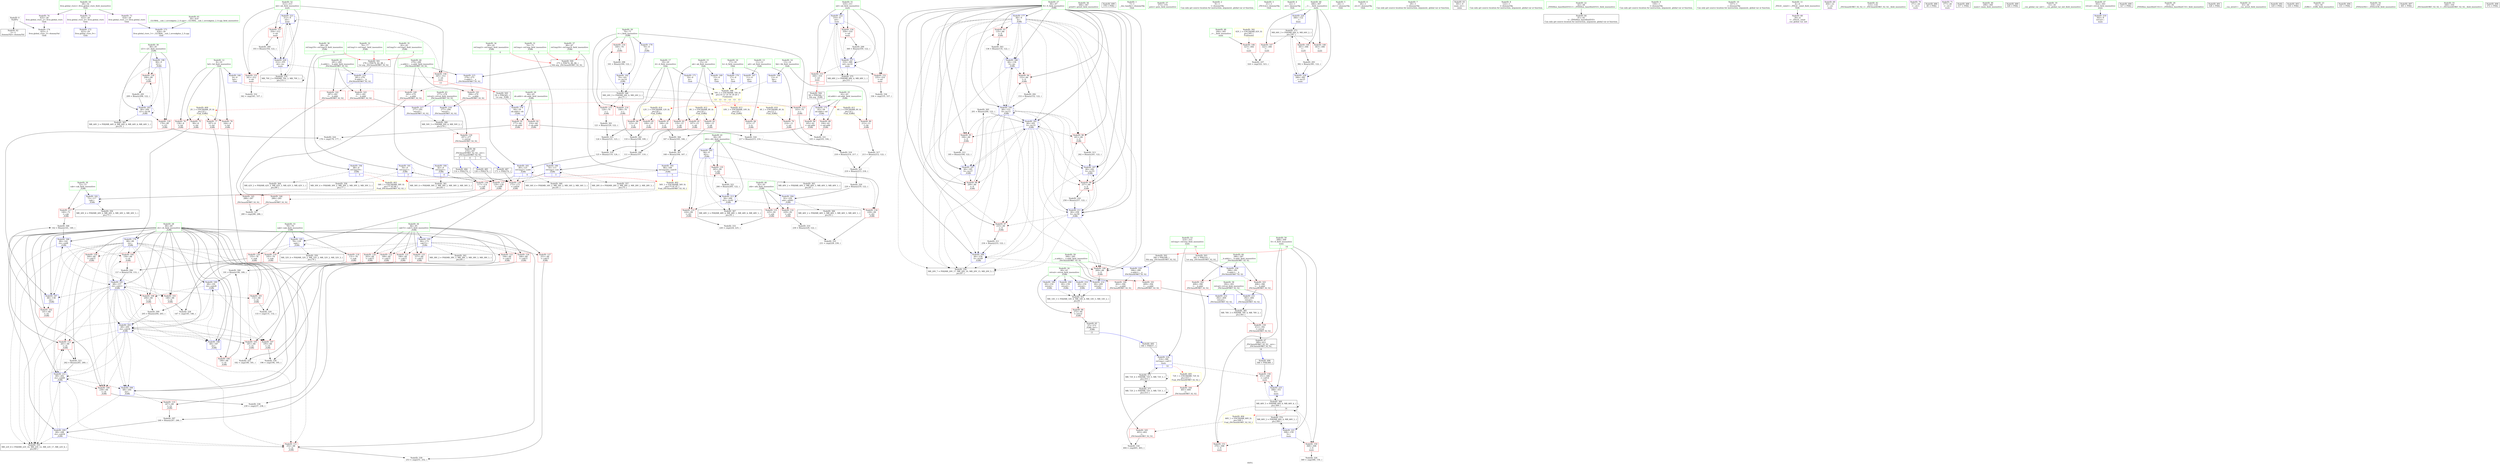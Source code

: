digraph "SVFG" {
	label="SVFG";

	Node0x563a30324960 [shape=record,color=grey,label="{NodeID: 0\nNullPtr}"];
	Node0x563a30324960 -> Node0x563a30354000[style=solid];
	Node0x563a30324960 -> Node0x563a3035ad90[style=solid];
	Node0x563a3037a1f0 [shape=record,color=black,label="{NodeID: 360\nMR_34V_4 = PHI(MR_34V_2, MR_34V_2, MR_34V_2, MR_34V_3, )\npts\{81 \}\n}"];
	Node0x563a30355e30 [shape=record,color=blue,label="{NodeID: 194\n88\<--9\nref.tmp19\<--\n_Z2ffii\n|{|<s2>5}}"];
	Node0x563a30355e30 -> Node0x563a30358ed0[style=dashed];
	Node0x563a30355e30 -> Node0x563a3037b5f0[style=dashed];
	Node0x563a30355e30:s2 -> Node0x563a30387950[style=dashed,color=red];
	Node0x563a30352fc0 [shape=record,color=red,label="{NodeID: 111\n252\<--68\n\<--ch\n_Z2ffii\n}"];
	Node0x563a30352fc0 -> Node0x563a303676b0[style=solid];
	Node0x563a303512f0 [shape=record,color=green,label="{NodeID: 28\n68\<--69\nch\<--ch_field_insensitive\n_Z2ffii\n}"];
	Node0x563a303512f0 -> Node0x563a303527a0[style=solid];
	Node0x563a303512f0 -> Node0x563a30352870[style=solid];
	Node0x563a303512f0 -> Node0x563a30352940[style=solid];
	Node0x563a303512f0 -> Node0x563a30352a10[style=solid];
	Node0x563a303512f0 -> Node0x563a30352ae0[style=solid];
	Node0x563a303512f0 -> Node0x563a30352bb0[style=solid];
	Node0x563a303512f0 -> Node0x563a30352c80[style=solid];
	Node0x563a303512f0 -> Node0x563a30352d50[style=solid];
	Node0x563a303512f0 -> Node0x563a30352e20[style=solid];
	Node0x563a303512f0 -> Node0x563a30352ef0[style=solid];
	Node0x563a303512f0 -> Node0x563a30352fc0[style=solid];
	Node0x563a303512f0 -> Node0x563a30353090[style=solid];
	Node0x563a303512f0 -> Node0x563a3035b100[style=solid];
	Node0x563a303512f0 -> Node0x563a3035b850[style=solid];
	Node0x563a303512f0 -> Node0x563a3035b920[style=solid];
	Node0x563a303512f0 -> Node0x563a3035bb90[style=solid];
	Node0x563a303512f0 -> Node0x563a30356170[style=solid];
	Node0x563a303512f0 -> Node0x563a30356240[style=solid];
	Node0x563a303512f0 -> Node0x563a303564b0[style=solid];
	Node0x563a303512f0 -> Node0x563a30356990[style=solid];
	Node0x563a303512f0 -> Node0x563a30356a60[style=solid];
	Node0x563a303512f0 -> Node0x563a3035dcb0[style=solid];
	Node0x563a30357a60 [shape=record,color=grey,label="{NodeID: 305\n201 = Binary(200, 122, )\n}"];
	Node0x563a30357a60 -> Node0x563a303563e0[style=solid];
	Node0x563a3035e4d0 [shape=record,color=blue,label="{NodeID: 222\n310\<--9\nnd\<--\nmain\n}"];
	Node0x563a3035e4d0 -> Node0x563a30359a30[style=dashed];
	Node0x563a3035e4d0 -> Node0x563a30359b00[style=dashed];
	Node0x563a3035e4d0 -> Node0x563a30359bd0[style=dashed];
	Node0x563a3035e4d0 -> Node0x563a3035e8e0[style=dashed];
	Node0x563a3035e4d0 -> Node0x563a3037ecf0[style=dashed];
	Node0x563a30358fa0 [shape=record,color=red,label="{NodeID: 139\n297\<--277\n\<--retval\n_ZSt3maxIiERKT_S2_S2_\n}"];
	Node0x563a30358fa0 -> Node0x563a303543a0[style=solid];
	Node0x563a30353a90 [shape=record,color=green,label="{NodeID: 56\n366\<--367\nprintf\<--printf_field_insensitive\n}"];
	Node0x563a303a74d0 [shape=record,color=black,label="{NodeID: 499\n378 = PHI()\n}"];
	Node0x563a30366db0 [shape=record,color=grey,label="{NodeID: 333\n226 = cmp(224, 225, )\n}"];
	Node0x563a3035a690 [shape=record,color=blue,label="{NodeID: 167\n11\<--9\nad\<--\nGlob }"];
	Node0x563a3035a690 -> Node0x563a303874c0[style=dashed];
	Node0x563a303552d0 [shape=record,color=red,label="{NodeID: 84\n215\<--17\n\<--b\n_Z2ffii\n}"];
	Node0x563a303552d0 -> Node0x563a30365730[style=solid];
	Node0x563a3033e990 [shape=record,color=green,label="{NodeID: 1\n7\<--1\n__dso_handle\<--dummyObj\nGlob }"];
	Node0x563a3037a6f0 [shape=record,color=black,label="{NodeID: 361\nMR_36V_4 = PHI(MR_36V_2, MR_36V_2, MR_36V_2, MR_36V_3, )\npts\{83 \}\n}"];
	Node0x563a30355f00 [shape=record,color=blue,label="{NodeID: 195\n84\<--172\ncak15\<--\n_Z2ffii\n}"];
	Node0x563a30355f00 -> Node0x563a30358100[style=dashed];
	Node0x563a30355f00 -> Node0x563a303581d0[style=dashed];
	Node0x563a30355f00 -> Node0x563a303582a0[style=dashed];
	Node0x563a30355f00 -> Node0x563a30358370[style=dashed];
	Node0x563a30355f00 -> Node0x563a30358440[style=dashed];
	Node0x563a30355f00 -> Node0x563a30358510[style=dashed];
	Node0x563a30355f00 -> Node0x563a303585e0[style=dashed];
	Node0x563a30355f00 -> Node0x563a303586b0[style=dashed];
	Node0x563a30355f00 -> Node0x563a3037abf0[style=dashed];
	Node0x563a30353090 [shape=record,color=red,label="{NodeID: 112\n261\<--68\n\<--ch\n_Z2ffii\n}"];
	Node0x563a30353090 -> Node0x563a30365eb0[style=solid];
	Node0x563a303513c0 [shape=record,color=green,label="{NodeID: 29\n70\<--71\ni\<--i_field_insensitive\n_Z2ffii\n}"];
	Node0x563a303513c0 -> Node0x563a30353160[style=solid];
	Node0x563a303513c0 -> Node0x563a30353230[style=solid];
	Node0x563a303513c0 -> Node0x563a30353300[style=solid];
	Node0x563a303513c0 -> Node0x563a30357cf0[style=solid];
	Node0x563a303513c0 -> Node0x563a3035b1d0[style=solid];
	Node0x563a303513c0 -> Node0x563a30355c90[style=solid];
	Node0x563a30357be0 [shape=record,color=grey,label="{NodeID: 306\n191 = Binary(190, 189, )\n}"];
	Node0x563a30357be0 -> Node0x563a30356240[style=solid];
	Node0x563a3035e5a0 [shape=record,color=blue,label="{NodeID: 223\n312\<--9\nnb\<--\nmain\n}"];
	Node0x563a3035e5a0 -> Node0x563a30359ca0[style=dashed];
	Node0x563a3035e5a0 -> Node0x563a30359d70[style=dashed];
	Node0x563a3035e5a0 -> Node0x563a30359e40[style=dashed];
	Node0x563a3035e5a0 -> Node0x563a3035e5a0[style=dashed];
	Node0x563a3035e5a0 -> Node0x563a3035e810[style=dashed];
	Node0x563a3035e5a0 -> Node0x563a3037f1f0[style=dashed];
	Node0x563a30359070 [shape=record,color=red,label="{NodeID: 140\n285\<--279\n\<--__a.addr\n_ZSt3maxIiERKT_S2_S2_\n}"];
	Node0x563a30359070 -> Node0x563a303593b0[style=solid];
	Node0x563a30353b90 [shape=record,color=green,label="{NodeID: 57\n373\<--374\nputs\<--puts_field_insensitive\n}"];
	Node0x563a303a75a0 [shape=record,color=black,label="{NodeID: 500\n275 = PHI(74, 80, 86, )\n0th arg _ZSt3maxIiERKT_S2_S2_ }"];
	Node0x563a303a75a0 -> Node0x563a3035df20[style=solid];
	Node0x563a30366f30 [shape=record,color=grey,label="{NodeID: 334\n404 = cmp(401, 403, )\n}"];
	Node0x563a3035a790 [shape=record,color=blue,label="{NodeID: 168\n13\<--9\nhk\<--\nGlob }"];
	Node0x563a3035a790 -> Node0x563a303874c0[style=dashed];
	Node0x563a303553a0 [shape=record,color=red,label="{NodeID: 85\n109\<--19\n\<--d\n_Z2ffii\n}"];
	Node0x563a303553a0 -> Node0x563a303575e0[style=solid];
	Node0x563a30345f90 [shape=record,color=green,label="{NodeID: 2\n9\<--1\n\<--dummyObj\nCan only get source location for instruction, argument, global var or function.}"];
	Node0x563a3037abf0 [shape=record,color=black,label="{NodeID: 362\nMR_38V_2 = PHI(MR_38V_3, MR_38V_3, MR_38V_3, MR_38V_1, )\npts\{85 \}\n}"];
	Node0x563a30355fd0 [shape=record,color=blue,label="{NodeID: 196\n90\<--9\ni21\<--\n_Z2ffii\n}"];
	Node0x563a30355fd0 -> Node0x563a30358780[style=dashed];
	Node0x563a30355fd0 -> Node0x563a30358850[style=dashed];
	Node0x563a30355fd0 -> Node0x563a30356580[style=dashed];
	Node0x563a30355fd0 -> Node0x563a3037baf0[style=dashed];
	Node0x563a30353160 [shape=record,color=red,label="{NodeID: 113\n103\<--70\n\<--i\n_Z2ffii\n}"];
	Node0x563a30353160 -> Node0x563a30366ab0[style=solid];
	Node0x563a30351490 [shape=record,color=green,label="{NodeID: 30\n72\<--73\ncak\<--cak_field_insensitive\n_Z2ffii\n}"];
	Node0x563a30351490 -> Node0x563a30357dc0[style=solid];
	Node0x563a30351490 -> Node0x563a3035b440[style=solid];
	Node0x563a303646b0 [shape=record,color=grey,label="{NodeID: 307\n168 = Binary(164, 167, )\n}"];
	Node0x563a303646b0 -> Node0x563a30355d60[style=solid];
	Node0x563a3035e670 [shape=record,color=blue,label="{NodeID: 224\n314\<--346\nref.tmp\<--call13\nmain\n|{|<s2>14}}"];
	Node0x563a3035e670 -> Node0x563a30359f10[style=dashed];
	Node0x563a3035e670 -> Node0x563a3037d8f0[style=dashed];
	Node0x563a3035e670:s2 -> Node0x563a30387b40[style=dashed,color=red];
	Node0x563a30359140 [shape=record,color=red,label="{NodeID: 141\n294\<--279\n\<--__a.addr\n_ZSt3maxIiERKT_S2_S2_\n}"];
	Node0x563a30359140 -> Node0x563a3035e190[style=solid];
	Node0x563a30353c90 [shape=record,color=green,label="{NodeID: 58\n392\<--393\nretval\<--retval_field_insensitive\n_ZSt3minIiERKT_S2_S2_\n}"];
	Node0x563a30353c90 -> Node0x563a30359fe0[style=solid];
	Node0x563a30353c90 -> Node0x563a3035ec20[style=solid];
	Node0x563a30353c90 -> Node0x563a3035ecf0[style=solid];
	Node0x563a303a7910 [shape=record,color=black,label="{NodeID: 501\n276 = PHI(76, 82, 88, )\n1st arg _ZSt3maxIiERKT_S2_S2_ }"];
	Node0x563a303a7910 -> Node0x563a3035dff0[style=solid];
	Node0x563a303670b0 [shape=record,color=grey,label="{NodeID: 335\n231 = cmp(228, 230, )\n}"];
	Node0x563a3035a890 [shape=record,color=blue,label="{NodeID: 169\n15\<--9\nak\<--\nGlob }"];
	Node0x563a3035a890 -> Node0x563a303874c0[style=dashed];
	Node0x563a30355470 [shape=record,color=red,label="{NodeID: 86\n123\<--19\n\<--d\n_Z2ffii\n}"];
	Node0x563a30355470 -> Node0x563a303652b0[style=solid];
	Node0x563a3034f800 [shape=record,color=green,label="{NodeID: 3\n21\<--1\n_ZSt3cin\<--dummyObj\nGlob }"];
	Node0x563a3037b0f0 [shape=record,color=black,label="{NodeID: 363\nMR_40V_2 = PHI(MR_40V_3, MR_40V_3, MR_40V_3, MR_40V_1, )\npts\{87 \}\n}"];
	Node0x563a303560a0 [shape=record,color=blue,label="{NodeID: 197\n66\<--185\nS\<--inc27\n_Z2ffii\n}"];
	Node0x563a303560a0 -> Node0x563a30352390[style=dashed];
	Node0x563a303560a0 -> Node0x563a303563e0[style=dashed];
	Node0x563a303560a0 -> Node0x563a303783f0[style=dashed];
	Node0x563a30353230 [shape=record,color=red,label="{NodeID: 114\n108\<--70\n\<--i\n_Z2ffii\n}"];
	Node0x563a30353230 -> Node0x563a303575e0[style=solid];
	Node0x563a30351560 [shape=record,color=green,label="{NodeID: 31\n74\<--75\nref.tmp\<--ref.tmp_field_insensitive\n_Z2ffii\n|{|<s1>3}}"];
	Node0x563a30351560 -> Node0x563a3035b2a0[style=solid];
	Node0x563a30351560:s1 -> Node0x563a303a75a0[style=solid,color=red];
	Node0x563a30364830 [shape=record,color=grey,label="{NodeID: 308\n142 = Binary(141, 140, )\n}"];
	Node0x563a30364830 -> Node0x563a3035b920[style=solid];
	Node0x563a3035e740 [shape=record,color=blue,label="{NodeID: 225\n308\<--351\nS\<--\nmain\n}"];
	Node0x563a3035e740 -> Node0x563a3037cef0[style=dashed];
	Node0x563a30359210 [shape=record,color=red,label="{NodeID: 142\n287\<--281\n\<--__b.addr\n_ZSt3maxIiERKT_S2_S2_\n}"];
	Node0x563a30359210 -> Node0x563a30359480[style=solid];
	Node0x563a30353d60 [shape=record,color=green,label="{NodeID: 59\n394\<--395\n__a.addr\<--__a.addr_field_insensitive\n_ZSt3minIiERKT_S2_S2_\n}"];
	Node0x563a30353d60 -> Node0x563a3035a0b0[style=solid];
	Node0x563a30353d60 -> Node0x563a3035a180[style=solid];
	Node0x563a30353d60 -> Node0x563a3035ea80[style=solid];
	Node0x563a303a7ad0 [shape=record,color=black,label="{NodeID: 502\n390 = PHI(308, )\n0th arg _ZSt3minIiERKT_S2_S2_ }"];
	Node0x563a303a7ad0 -> Node0x563a3035ea80[style=solid];
	Node0x563a30367230 [shape=record,color=grey,label="{NodeID: 336\n336 = cmp(335, 337, )\n}"];
	Node0x563a3035a990 [shape=record,color=blue,label="{NodeID: 170\n17\<--9\nb\<--\nGlob }"];
	Node0x563a3035a990 -> Node0x563a303874c0[style=dashed];
	Node0x563a30355540 [shape=record,color=red,label="{NodeID: 87\n166\<--19\n\<--d\n_Z2ffii\n}"];
	Node0x563a30355540 -> Node0x563a303578e0[style=solid];
	Node0x563a3034f890 [shape=record,color=green,label="{NodeID: 4\n22\<--1\n.str\<--dummyObj\nGlob }"];
	Node0x563a3037b5f0 [shape=record,color=black,label="{NodeID: 364\nMR_42V_2 = PHI(MR_42V_3, MR_42V_3, MR_42V_3, MR_42V_1, )\npts\{89 \}\n}"];
	Node0x563a30356170 [shape=record,color=blue,label="{NodeID: 198\n68\<--187\nch\<--\n_Z2ffii\n}"];
	Node0x563a30356170 -> Node0x563a30352bb0[style=dashed];
	Node0x563a30356170 -> Node0x563a30356240[style=dashed];
	Node0x563a30353300 [shape=record,color=red,label="{NodeID: 115\n120\<--70\n\<--i\n_Z2ffii\n}"];
	Node0x563a30353300 -> Node0x563a30357460[style=solid];
	Node0x563a30351630 [shape=record,color=green,label="{NodeID: 32\n76\<--77\nref.tmp1\<--ref.tmp1_field_insensitive\n_Z2ffii\n|{|<s1>3}}"];
	Node0x563a30351630 -> Node0x563a3035b370[style=solid];
	Node0x563a30351630:s1 -> Node0x563a303a7910[style=solid,color=red];
	Node0x563a3035dbb0 [shape=record,color=yellow,style=double,label="{NodeID: 392\n62V_1 = ENCHI(MR_62V_0)\npts\{305 \}\nFun[main]}"];
	Node0x563a3035dbb0 -> Node0x563a30359550[style=dashed];
	Node0x563a303649b0 [shape=record,color=grey,label="{NodeID: 309\n205 = Binary(204, 203, )\n}"];
	Node0x563a303649b0 -> Node0x563a303564b0[style=solid];
	Node0x563a3035e810 [shape=record,color=blue,label="{NodeID: 226\n312\<--355\nnb\<--inc\nmain\n}"];
	Node0x563a3035e810 -> Node0x563a30359ca0[style=dashed];
	Node0x563a3035e810 -> Node0x563a30359d70[style=dashed];
	Node0x563a3035e810 -> Node0x563a30359e40[style=dashed];
	Node0x563a3035e810 -> Node0x563a3035e5a0[style=dashed];
	Node0x563a3035e810 -> Node0x563a3035e810[style=dashed];
	Node0x563a3035e810 -> Node0x563a3037f1f0[style=dashed];
	Node0x563a303592e0 [shape=record,color=red,label="{NodeID: 143\n291\<--281\n\<--__b.addr\n_ZSt3maxIiERKT_S2_S2_\n}"];
	Node0x563a303592e0 -> Node0x563a3035e0c0[style=solid];
	Node0x563a30353e30 [shape=record,color=green,label="{NodeID: 60\n396\<--397\n__b.addr\<--__b.addr_field_insensitive\n_ZSt3minIiERKT_S2_S2_\n}"];
	Node0x563a30353e30 -> Node0x563a3035a250[style=solid];
	Node0x563a30353e30 -> Node0x563a3035a320[style=solid];
	Node0x563a30353e30 -> Node0x563a3035eb50[style=solid];
	Node0x563a303a7be0 [shape=record,color=black,label="{NodeID: 503\n391 = PHI(314, )\n1st arg _ZSt3minIiERKT_S2_S2_ }"];
	Node0x563a303a7be0 -> Node0x563a3035eb50[style=solid];
	Node0x563a303673b0 [shape=record,color=grey,label="{NodeID: 337\n324 = cmp(322, 323, )\n}"];
	Node0x563a3035aa90 [shape=record,color=blue,label="{NodeID: 171\n19\<--9\nd\<--\nGlob }"];
	Node0x563a3035aa90 -> Node0x563a303874c0[style=dashed];
	Node0x563a30355610 [shape=record,color=red,label="{NodeID: 88\n272\<--60\n\<--retval\n_Z2ffii\n}"];
	Node0x563a30355610 -> Node0x563a303542d0[style=solid];
	Node0x563a3034f920 [shape=record,color=green,label="{NodeID: 5\n24\<--1\n.str.1\<--dummyObj\nGlob }"];
	Node0x563a3037baf0 [shape=record,color=black,label="{NodeID: 365\nMR_44V_2 = PHI(MR_44V_4, MR_44V_4, MR_44V_4, MR_44V_1, )\npts\{91 \}\n}"];
	Node0x563a30356240 [shape=record,color=blue,label="{NodeID: 199\n68\<--191\nch\<--sub28\n_Z2ffii\n}"];
	Node0x563a30356240 -> Node0x563a30352c80[style=dashed];
	Node0x563a30356240 -> Node0x563a30352d50[style=dashed];
	Node0x563a30356240 -> Node0x563a303564b0[style=dashed];
	Node0x563a30356240 -> Node0x563a303788f0[style=dashed];
	Node0x563a30357cf0 [shape=record,color=red,label="{NodeID: 116\n160\<--70\n\<--i\n_Z2ffii\n}"];
	Node0x563a30357cf0 -> Node0x563a30356fe0[style=solid];
	Node0x563a30351700 [shape=record,color=green,label="{NodeID: 33\n78\<--79\nnak\<--nak_field_insensitive\n_Z2ffii\n}"];
	Node0x563a30351700 -> Node0x563a30357e90[style=solid];
	Node0x563a30351700 -> Node0x563a30357f60[style=solid];
	Node0x563a30351700 -> Node0x563a30358030[style=solid];
	Node0x563a30351700 -> Node0x563a3035b6b0[style=solid];
	Node0x563a30364b30 [shape=record,color=grey,label="{NodeID: 310\n230 = Binary(229, 122, )\n}"];
	Node0x563a30364b30 -> Node0x563a303670b0[style=solid];
	Node0x563a3035e8e0 [shape=record,color=blue,label="{NodeID: 227\n310\<--360\nnd\<--inc16\nmain\n}"];
	Node0x563a3035e8e0 -> Node0x563a30359a30[style=dashed];
	Node0x563a3035e8e0 -> Node0x563a30359b00[style=dashed];
	Node0x563a3035e8e0 -> Node0x563a30359bd0[style=dashed];
	Node0x563a3035e8e0 -> Node0x563a3035e8e0[style=dashed];
	Node0x563a3035e8e0 -> Node0x563a3037ecf0[style=dashed];
	Node0x563a303593b0 [shape=record,color=red,label="{NodeID: 144\n286\<--285\n\<--\n_ZSt3maxIiERKT_S2_S2_\n}"];
	Node0x563a303593b0 -> Node0x563a303664b0[style=solid];
	Node0x563a30353f00 [shape=record,color=green,label="{NodeID: 61\n30\<--419\n_GLOBAL__sub_I_sevenkplus_2_0.cpp\<--_GLOBAL__sub_I_sevenkplus_2_0.cpp_field_insensitive\n}"];
	Node0x563a30353f00 -> Node0x563a3035ac90[style=solid];
	Node0x563a303a7cf0 [shape=record,color=black,label="{NodeID: 504\n58 = PHI(344, )\n0th arg _Z2ffii }"];
	Node0x563a303a7cf0 -> Node0x563a3035ae90[style=solid];
	Node0x563a30367530 [shape=record,color=grey,label="{NodeID: 338\n239 = cmp(237, 238, )\n}"];
	Node0x563a3035ab90 [shape=record,color=blue,label="{NodeID: 172\n423\<--29\nllvm.global_ctors_0\<--\nGlob }"];
	Node0x563a303556e0 [shape=record,color=red,label="{NodeID: 89\n104\<--62\n\<--nd.addr\n_Z2ffii\n}"];
	Node0x563a303556e0 -> Node0x563a30366ab0[style=solid];
	Node0x563a3034f9b0 [shape=record,color=green,label="{NodeID: 6\n26\<--1\n.str.2\<--dummyObj\nGlob }"];
	Node0x563a3037bff0 [shape=record,color=black,label="{NodeID: 366\nMR_46V_2 = PHI(MR_46V_3, MR_46V_1, MR_46V_3, MR_46V_1, )\npts\{93 \}\n}"];
	Node0x563a30356310 [shape=record,color=blue,label="{NodeID: 200\n60\<--150\nretval\<--\n_Z2ffii\n}"];
	Node0x563a30356310 -> Node0x563a30377ef0[style=dashed];
	Node0x563a30357dc0 [shape=record,color=red,label="{NodeID: 117\n140\<--72\n\<--cak\n_Z2ffii\n}"];
	Node0x563a30357dc0 -> Node0x563a30364830[style=solid];
	Node0x563a303517d0 [shape=record,color=green,label="{NodeID: 34\n80\<--81\nref.tmp2\<--ref.tmp2_field_insensitive\n_Z2ffii\n|{|<s1>4}}"];
	Node0x563a303517d0 -> Node0x563a3035b510[style=solid];
	Node0x563a303517d0:s1 -> Node0x563a303a75a0[style=solid,color=red];
	Node0x563a30364cb0 [shape=record,color=grey,label="{NodeID: 311\n234 = Binary(233, 122, )\n}"];
	Node0x563a30364cb0 -> Node0x563a303567f0[style=solid];
	Node0x563a3035e9b0 [shape=record,color=blue,label="{NodeID: 228\n306\<--382\n__\<--inc23\nmain\n}"];
	Node0x563a3035e9b0 -> Node0x563a3037e2f0[style=dashed];
	Node0x563a30359480 [shape=record,color=red,label="{NodeID: 145\n288\<--287\n\<--\n_ZSt3maxIiERKT_S2_S2_\n}"];
	Node0x563a30359480 -> Node0x563a303664b0[style=solid];
	Node0x563a30354000 [shape=record,color=black,label="{NodeID: 62\n2\<--3\ndummyVal\<--dummyVal\n}"];
	Node0x563a303a7e00 [shape=record,color=black,label="{NodeID: 505\n59 = PHI(345, )\n1st arg _Z2ffii }"];
	Node0x563a303a7e00 -> Node0x563a3035af60[style=solid];
	Node0x563a303676b0 [shape=record,color=grey,label="{NodeID: 339\n253 = cmp(251, 252, )\n}"];
	Node0x563a3035ac90 [shape=record,color=blue,label="{NodeID: 173\n424\<--30\nllvm.global_ctors_1\<--_GLOBAL__sub_I_sevenkplus_2_0.cpp\nGlob }"];
	Node0x563a303557b0 [shape=record,color=red,label="{NodeID: 90\n165\<--62\n\<--nd.addr\n_Z2ffii\n}"];
	Node0x563a303557b0 -> Node0x563a303578e0[style=solid];
	Node0x563a303501f0 [shape=record,color=green,label="{NodeID: 7\n29\<--1\n\<--dummyObj\nCan only get source location for instruction, argument, global var or function.}"];
	Node0x563a3037c4f0 [shape=record,color=black,label="{NodeID: 367\nMR_48V_2 = PHI(MR_48V_4, MR_48V_1, MR_48V_4, MR_48V_1, )\npts\{95 \}\n}"];
	Node0x563a303563e0 [shape=record,color=blue,label="{NodeID: 201\n66\<--201\nS\<--inc33\n_Z2ffii\n}"];
	Node0x563a303563e0 -> Node0x563a30355bc0[style=dashed];
	Node0x563a303563e0 -> Node0x563a30352390[style=dashed];
	Node0x563a303563e0 -> Node0x563a30352460[style=dashed];
	Node0x563a303563e0 -> Node0x563a30352530[style=dashed];
	Node0x563a303563e0 -> Node0x563a30352600[style=dashed];
	Node0x563a303563e0 -> Node0x563a303526d0[style=dashed];
	Node0x563a303563e0 -> Node0x563a303560a0[style=dashed];
	Node0x563a303563e0 -> Node0x563a303563e0[style=dashed];
	Node0x563a303563e0 -> Node0x563a303567f0[style=dashed];
	Node0x563a303563e0 -> Node0x563a303568c0[style=dashed];
	Node0x563a303563e0 -> Node0x563a30356c00[style=dashed];
	Node0x563a303563e0 -> Node0x563a303783f0[style=dashed];
	Node0x563a30357e90 [shape=record,color=red,label="{NodeID: 118\n131\<--78\n\<--nak\n_Z2ffii\n}"];
	Node0x563a30357e90 -> Node0x563a303667b0[style=solid];
	Node0x563a303518a0 [shape=record,color=green,label="{NodeID: 35\n82\<--83\nref.tmp5\<--ref.tmp5_field_insensitive\n_Z2ffii\n|{|<s1>4}}"];
	Node0x563a303518a0 -> Node0x563a3035b5e0[style=solid];
	Node0x563a303518a0:s1 -> Node0x563a303a7910[style=solid,color=red];
	Node0x563a30364e30 [shape=record,color=grey,label="{NodeID: 312\n185 = Binary(184, 122, )\n}"];
	Node0x563a30364e30 -> Node0x563a303560a0[style=solid];
	Node0x563a3035ea80 [shape=record,color=blue,label="{NodeID: 229\n394\<--390\n__a.addr\<--__a\n_ZSt3minIiERKT_S2_S2_\n}"];
	Node0x563a3035ea80 -> Node0x563a3035a0b0[style=dashed];
	Node0x563a3035ea80 -> Node0x563a3035a180[style=dashed];
	Node0x563a30359550 [shape=record,color=red,label="{NodeID: 146\n323\<--304\n\<--_\nmain\n}"];
	Node0x563a30359550 -> Node0x563a303673b0[style=solid];
	Node0x563a30354100 [shape=record,color=black,label="{NodeID: 63\n301\<--9\nmain_ret\<--\nmain\n}"];
	Node0x563a3035ad90 [shape=record,color=blue, style = dotted,label="{NodeID: 174\n425\<--3\nllvm.global_ctors_2\<--dummyVal\nGlob }"];
	Node0x563a30355880 [shape=record,color=red,label="{NodeID: 91\n177\<--64\n\<--nb.addr\n_Z2ffii\n}"];
	Node0x563a30355880 -> Node0x563a30366030[style=solid];
	Node0x563a30350280 [shape=record,color=green,label="{NodeID: 8\n122\<--1\n\<--dummyObj\nCan only get source location for instruction, argument, global var or function.}"];
	Node0x563a3037c9f0 [shape=record,color=black,label="{NodeID: 368\nMR_50V_3 = PHI(MR_50V_4, MR_50V_2, )\npts\{278 \}\n}"];
	Node0x563a3037c9f0 -> Node0x563a30358fa0[style=dashed];
	Node0x563a303564b0 [shape=record,color=blue,label="{NodeID: 202\n68\<--205\nch\<--sub34\n_Z2ffii\n}"];
	Node0x563a303564b0 -> Node0x563a30352ae0[style=dashed];
	Node0x563a303564b0 -> Node0x563a30352c80[style=dashed];
	Node0x563a303564b0 -> Node0x563a30352d50[style=dashed];
	Node0x563a303564b0 -> Node0x563a30352e20[style=dashed];
	Node0x563a303564b0 -> Node0x563a30352fc0[style=dashed];
	Node0x563a303564b0 -> Node0x563a30353090[style=dashed];
	Node0x563a303564b0 -> Node0x563a30356170[style=dashed];
	Node0x563a303564b0 -> Node0x563a303564b0[style=dashed];
	Node0x563a303564b0 -> Node0x563a30356990[style=dashed];
	Node0x563a303564b0 -> Node0x563a3035dcb0[style=dashed];
	Node0x563a303564b0 -> Node0x563a303788f0[style=dashed];
	Node0x563a30357f60 [shape=record,color=red,label="{NodeID: 119\n145\<--78\n\<--nak\n_Z2ffii\n}"];
	Node0x563a30357f60 -> Node0x563a30366630[style=solid];
	Node0x563a30351970 [shape=record,color=green,label="{NodeID: 36\n84\<--85\ncak15\<--cak15_field_insensitive\n_Z2ffii\n}"];
	Node0x563a30351970 -> Node0x563a30358100[style=solid];
	Node0x563a30351970 -> Node0x563a303581d0[style=solid];
	Node0x563a30351970 -> Node0x563a303582a0[style=solid];
	Node0x563a30351970 -> Node0x563a30358370[style=solid];
	Node0x563a30351970 -> Node0x563a30358440[style=solid];
	Node0x563a30351970 -> Node0x563a30358510[style=solid];
	Node0x563a30351970 -> Node0x563a303585e0[style=solid];
	Node0x563a30351970 -> Node0x563a303586b0[style=solid];
	Node0x563a30351970 -> Node0x563a30355f00[style=solid];
	Node0x563a30364fb0 [shape=record,color=grey,label="{NodeID: 313\n242 = Binary(241, 122, )\n}"];
	Node0x563a30364fb0 -> Node0x563a303568c0[style=solid];
	Node0x563a3035eb50 [shape=record,color=blue,label="{NodeID: 230\n396\<--391\n__b.addr\<--__b\n_ZSt3minIiERKT_S2_S2_\n}"];
	Node0x563a3035eb50 -> Node0x563a3035a250[style=dashed];
	Node0x563a3035eb50 -> Node0x563a3035a320[style=dashed];
	Node0x563a30359620 [shape=record,color=red,label="{NodeID: 147\n322\<--306\n\<--__\nmain\n}"];
	Node0x563a30359620 -> Node0x563a303673b0[style=solid];
	Node0x563a303541d0 [shape=record,color=black,label="{NodeID: 64\n41\<--42\n\<--_ZNSt8ios_base4InitD1Ev\nCan only get source location for instruction, argument, global var or function.}"];
	Node0x563a3035ae90 [shape=record,color=blue,label="{NodeID: 175\n62\<--58\nnd.addr\<--nd\n_Z2ffii\n}"];
	Node0x563a3035ae90 -> Node0x563a303556e0[style=dashed];
	Node0x563a3035ae90 -> Node0x563a303557b0[style=dashed];
	Node0x563a30355950 [shape=record,color=red,label="{NodeID: 92\n216\<--64\n\<--nb.addr\n_Z2ffii\n}"];
	Node0x563a30355950 -> Node0x563a30365730[style=solid];
	Node0x563a30350310 [shape=record,color=green,label="{NodeID: 9\n150\<--1\n\<--dummyObj\nCan only get source location for instruction, argument, global var or function.}"];
	Node0x563a3037cef0 [shape=record,color=black,label="{NodeID: 369\nMR_66V_5 = PHI(MR_66V_6, MR_66V_4, )\npts\{309 \}\n|{|<s6>14}}"];
	Node0x563a3037cef0 -> Node0x563a30359890[style=dashed];
	Node0x563a3037cef0 -> Node0x563a30359960[style=dashed];
	Node0x563a3037cef0 -> Node0x563a30359f10[style=dashed];
	Node0x563a3037cef0 -> Node0x563a3035e740[style=dashed];
	Node0x563a3037cef0 -> Node0x563a3037cef0[style=dashed];
	Node0x563a3037cef0 -> Node0x563a3037e7f0[style=dashed];
	Node0x563a3037cef0:s6 -> Node0x563a30387a30[style=dashed,color=red];
	Node0x563a30356580 [shape=record,color=blue,label="{NodeID: 203\n90\<--209\ni21\<--inc36\n_Z2ffii\n}"];
	Node0x563a30356580 -> Node0x563a30358780[style=dashed];
	Node0x563a30356580 -> Node0x563a30358850[style=dashed];
	Node0x563a30356580 -> Node0x563a30356580[style=dashed];
	Node0x563a30356580 -> Node0x563a3037baf0[style=dashed];
	Node0x563a30358030 [shape=record,color=red,label="{NodeID: 120\n155\<--78\n\<--nak\n_Z2ffii\n}"];
	Node0x563a30358030 -> Node0x563a30362320[style=solid];
	Node0x563a30351a40 [shape=record,color=green,label="{NodeID: 37\n86\<--87\nref.tmp16\<--ref.tmp16_field_insensitive\n_Z2ffii\n|{|<s1>5}}"];
	Node0x563a30351a40 -> Node0x563a30355d60[style=solid];
	Node0x563a30351a40:s1 -> Node0x563a303a75a0[style=solid,color=red];
	Node0x563a30365130 [shape=record,color=grey,label="{NodeID: 314\n125 = Binary(119, 124, )\n}"];
	Node0x563a30365130 -> Node0x563a3035b510[style=solid];
	Node0x563a3035ec20 [shape=record,color=blue,label="{NodeID: 231\n392\<--406\nretval\<--\n_ZSt3minIiERKT_S2_S2_\n}"];
	Node0x563a3035ec20 -> Node0x563a3035c570[style=dashed];
	Node0x563a303596f0 [shape=record,color=red,label="{NodeID: 148\n363\<--306\n\<--__\nmain\n}"];
	Node0x563a303542d0 [shape=record,color=black,label="{NodeID: 65\n57\<--272\n_Z2ffii_ret\<--\n_Z2ffii\n|{<s0>13}}"];
	Node0x563a303542d0:s0 -> Node0x563a303a6ff0[style=solid,color=blue];
	Node0x563a3035af60 [shape=record,color=blue,label="{NodeID: 176\n64\<--59\nnb.addr\<--nb\n_Z2ffii\n}"];
	Node0x563a3035af60 -> Node0x563a30355880[style=dashed];
	Node0x563a3035af60 -> Node0x563a30355950[style=dashed];
	Node0x563a30355a20 [shape=record,color=red,label="{NodeID: 93\n135\<--66\n\<--S\n_Z2ffii\n}"];
	Node0x563a30355a20 -> Node0x563a30357760[style=solid];
	Node0x563a303503a0 [shape=record,color=green,label="{NodeID: 10\n337\<--1\n\<--dummyObj\nCan only get source location for instruction, argument, global var or function.}"];
	Node0x563a30356650 [shape=record,color=blue,label="{NodeID: 204\n92\<--220\natk\<--add41\n_Z2ffii\n}"];
	Node0x563a30356650 -> Node0x563a30358920[style=dashed];
	Node0x563a30356650 -> Node0x563a303589f0[style=dashed];
	Node0x563a30356650 -> Node0x563a3037bff0[style=dashed];
	Node0x563a30358100 [shape=record,color=red,label="{NodeID: 121\n180\<--84\n\<--cak15\n_Z2ffii\n}"];
	Node0x563a30358100 -> Node0x563a303661b0[style=solid];
	Node0x563a30351b10 [shape=record,color=green,label="{NodeID: 38\n88\<--89\nref.tmp19\<--ref.tmp19_field_insensitive\n_Z2ffii\n|{|<s1>5}}"];
	Node0x563a30351b10 -> Node0x563a30355e30[style=solid];
	Node0x563a30351b10:s1 -> Node0x563a303a7910[style=solid,color=red];
	Node0x563a303874c0 [shape=record,color=yellow,style=double,label="{NodeID: 398\n74V_1 = ENCHI(MR_74V_0)\npts\{10 12 14 16 18 20 \}\nFun[main]|{<s0>13|<s1>13|<s2>13|<s3>13|<s4>13|<s5>13}}"];
	Node0x563a303874c0:s0 -> Node0x563a30387ec0[style=dashed,color=red];
	Node0x563a303874c0:s1 -> Node0x563a30387fd0[style=dashed,color=red];
	Node0x563a303874c0:s2 -> Node0x563a303880b0[style=dashed,color=red];
	Node0x563a303874c0:s3 -> Node0x563a30388190[style=dashed,color=red];
	Node0x563a303874c0:s4 -> Node0x563a30388270[style=dashed,color=red];
	Node0x563a303874c0:s5 -> Node0x563a30388350[style=dashed,color=red];
	Node0x563a303652b0 [shape=record,color=grey,label="{NodeID: 315\n124 = Binary(121, 123, )\n}"];
	Node0x563a303652b0 -> Node0x563a30365130[style=solid];
	Node0x563a3035ecf0 [shape=record,color=blue,label="{NodeID: 232\n392\<--409\nretval\<--\n_ZSt3minIiERKT_S2_S2_\n}"];
	Node0x563a3035ecf0 -> Node0x563a3035c570[style=dashed];
	Node0x563a303597c0 [shape=record,color=red,label="{NodeID: 149\n381\<--306\n\<--__\nmain\n}"];
	Node0x563a303597c0 -> Node0x563a303621a0[style=solid];
	Node0x563a303543a0 [shape=record,color=black,label="{NodeID: 66\n274\<--297\n_ZSt3maxIiERKT_S2_S2__ret\<--\n_ZSt3maxIiERKT_S2_S2_\n|{<s0>3|<s1>4|<s2>5}}"];
	Node0x563a303543a0:s0 -> Node0x563a2ffc8c10[style=solid,color=blue];
	Node0x563a303543a0:s1 -> Node0x563a303a6560[style=solid,color=blue];
	Node0x563a303543a0:s2 -> Node0x563a303a6730[style=solid,color=blue];
	Node0x563a3035b030 [shape=record,color=blue,label="{NodeID: 177\n66\<--9\nS\<--\n_Z2ffii\n}"];
	Node0x563a3035b030 -> Node0x563a30355a20[style=dashed];
	Node0x563a3035b030 -> Node0x563a30355af0[style=dashed];
	Node0x563a3035b030 -> Node0x563a30355bc0[style=dashed];
	Node0x563a3035b030 -> Node0x563a30352390[style=dashed];
	Node0x563a3035b030 -> Node0x563a30352460[style=dashed];
	Node0x563a3035b030 -> Node0x563a30352530[style=dashed];
	Node0x563a3035b030 -> Node0x563a30352600[style=dashed];
	Node0x563a3035b030 -> Node0x563a303526d0[style=dashed];
	Node0x563a3035b030 -> Node0x563a3035b780[style=dashed];
	Node0x563a3035b030 -> Node0x563a3035bac0[style=dashed];
	Node0x563a3035b030 -> Node0x563a303560a0[style=dashed];
	Node0x563a3035b030 -> Node0x563a303563e0[style=dashed];
	Node0x563a3035b030 -> Node0x563a303567f0[style=dashed];
	Node0x563a3035b030 -> Node0x563a303568c0[style=dashed];
	Node0x563a3035b030 -> Node0x563a30356c00[style=dashed];
	Node0x563a3035b030 -> Node0x563a303783f0[style=dashed];
	Node0x563a30355af0 [shape=record,color=red,label="{NodeID: 94\n152\<--66\n\<--S\n_Z2ffii\n}"];
	Node0x563a30355af0 -> Node0x563a30362020[style=solid];
	Node0x563a30350430 [shape=record,color=green,label="{NodeID: 11\n4\<--6\n_ZStL8__ioinit\<--_ZStL8__ioinit_field_insensitive\nGlob }"];
	Node0x563a30350430 -> Node0x563a30354540[style=solid];
	Node0x563a3037d8f0 [shape=record,color=black,label="{NodeID: 371\nMR_72V_4 = PHI(MR_72V_5, MR_72V_3, )\npts\{315 \}\n}"];
	Node0x563a3037d8f0 -> Node0x563a3035e670[style=dashed];
	Node0x563a3037d8f0 -> Node0x563a3037d8f0[style=dashed];
	Node0x563a3037d8f0 -> Node0x563a3037f6f0[style=dashed];
	Node0x563a30356720 [shape=record,color=blue,label="{NodeID: 205\n94\<--9\ni42\<--\n_Z2ffii\n}"];
	Node0x563a30356720 -> Node0x563a30358ac0[style=dashed];
	Node0x563a30356720 -> Node0x563a30358b90[style=dashed];
	Node0x563a30356720 -> Node0x563a30358c60[style=dashed];
	Node0x563a30356720 -> Node0x563a3035dd80[style=dashed];
	Node0x563a30356720 -> Node0x563a3037c4f0[style=dashed];
	Node0x563a303581d0 [shape=record,color=red,label="{NodeID: 122\n189\<--84\n\<--cak15\n_Z2ffii\n}"];
	Node0x563a303581d0 -> Node0x563a30357be0[style=solid];
	Node0x563a30351be0 [shape=record,color=green,label="{NodeID: 39\n90\<--91\ni21\<--i21_field_insensitive\n_Z2ffii\n}"];
	Node0x563a30351be0 -> Node0x563a30358780[style=solid];
	Node0x563a30351be0 -> Node0x563a30358850[style=solid];
	Node0x563a30351be0 -> Node0x563a30355fd0[style=solid];
	Node0x563a30351be0 -> Node0x563a30356580[style=solid];
	Node0x563a30365430 [shape=record,color=grey,label="{NodeID: 316\n258 = Binary(257, 122, )\n}"];
	Node0x563a30365430 -> Node0x563a30356c00[style=solid];
	Node0x563a30359890 [shape=record,color=red,label="{NodeID: 150\n368\<--308\n\<--S\nmain\n}"];
	Node0x563a30359890 -> Node0x563a30366330[style=solid];
	Node0x563a30354470 [shape=record,color=black,label="{NodeID: 67\n389\<--412\n_ZSt3minIiERKT_S2_S2__ret\<--\n_ZSt3minIiERKT_S2_S2_\n|{<s0>14}}"];
	Node0x563a30354470:s0 -> Node0x563a303a71f0[style=solid,color=blue];
	Node0x563a3035b100 [shape=record,color=blue,label="{NodeID: 178\n68\<--99\nch\<--\n_Z2ffii\n}"];
	Node0x563a3035b100 -> Node0x563a303527a0[style=dashed];
	Node0x563a3035b100 -> Node0x563a30352940[style=dashed];
	Node0x563a3035b100 -> Node0x563a30352a10[style=dashed];
	Node0x563a3035b100 -> Node0x563a30352ae0[style=dashed];
	Node0x563a3035b100 -> Node0x563a30352c80[style=dashed];
	Node0x563a3035b100 -> Node0x563a30352d50[style=dashed];
	Node0x563a3035b100 -> Node0x563a30352e20[style=dashed];
	Node0x563a3035b100 -> Node0x563a30352fc0[style=dashed];
	Node0x563a3035b100 -> Node0x563a30353090[style=dashed];
	Node0x563a3035b100 -> Node0x563a3035b850[style=dashed];
	Node0x563a3035b100 -> Node0x563a3035bb90[style=dashed];
	Node0x563a3035b100 -> Node0x563a30356170[style=dashed];
	Node0x563a3035b100 -> Node0x563a303564b0[style=dashed];
	Node0x563a3035b100 -> Node0x563a30356990[style=dashed];
	Node0x563a3035b100 -> Node0x563a3035dcb0[style=dashed];
	Node0x563a3035b100 -> Node0x563a303788f0[style=dashed];
	Node0x563a30355bc0 [shape=record,color=red,label="{NodeID: 95\n184\<--66\n\<--S\n_Z2ffii\n}"];
	Node0x563a30355bc0 -> Node0x563a30364e30[style=solid];
	Node0x563a303504c0 [shape=record,color=green,label="{NodeID: 12\n8\<--10\nhd\<--hd_field_insensitive\nGlob }"];
	Node0x563a303504c0 -> Node0x563a30354b80[style=solid];
	Node0x563a303504c0 -> Node0x563a30354c50[style=solid];
	Node0x563a303504c0 -> Node0x563a30354d20[style=solid];
	Node0x563a303504c0 -> Node0x563a30354df0[style=solid];
	Node0x563a303504c0 -> Node0x563a3035a590[style=solid];
	Node0x563a303567f0 [shape=record,color=blue,label="{NodeID: 206\n66\<--234\nS\<--inc49\n_Z2ffii\n}"];
	Node0x563a303567f0 -> Node0x563a303526d0[style=dashed];
	Node0x563a303567f0 -> Node0x563a303783f0[style=dashed];
	Node0x563a303582a0 [shape=record,color=red,label="{NodeID: 123\n194\<--84\n\<--cak15\n_Z2ffii\n}"];
	Node0x563a303582a0 -> Node0x563a30366930[style=solid];
	Node0x563a30351cb0 [shape=record,color=green,label="{NodeID: 40\n92\<--93\natk\<--atk_field_insensitive\n_Z2ffii\n}"];
	Node0x563a30351cb0 -> Node0x563a30358920[style=solid];
	Node0x563a30351cb0 -> Node0x563a303589f0[style=solid];
	Node0x563a30351cb0 -> Node0x563a30356650[style=solid];
	Node0x563a303655b0 [shape=record,color=grey,label="{NodeID: 317\n213 = Binary(212, 122, )\n}"];
	Node0x563a303655b0 -> Node0x563a30365bb0[style=solid];
	Node0x563a30359960 [shape=record,color=red,label="{NodeID: 151\n376\<--308\n\<--S\nmain\n}"];
	Node0x563a30354540 [shape=record,color=purple,label="{NodeID: 68\n39\<--4\n\<--_ZStL8__ioinit\n__cxx_global_var_init\n}"];
	Node0x563a3035b1d0 [shape=record,color=blue,label="{NodeID: 179\n70\<--9\ni\<--\n_Z2ffii\n}"];
	Node0x563a3035b1d0 -> Node0x563a30375bf0[style=dashed];
	Node0x563a30352390 [shape=record,color=red,label="{NodeID: 96\n200\<--66\n\<--S\n_Z2ffii\n}"];
	Node0x563a30352390 -> Node0x563a30357a60[style=solid];
	Node0x563a30350550 [shape=record,color=green,label="{NodeID: 13\n11\<--12\nad\<--ad_field_insensitive\nGlob }"];
	Node0x563a30350550 -> Node0x563a30354ec0[style=solid];
	Node0x563a30350550 -> Node0x563a3035a690[style=solid];
	Node0x563a3037e2f0 [shape=record,color=black,label="{NodeID: 373\nMR_64V_3 = PHI(MR_64V_4, MR_64V_2, )\npts\{307 \}\n}"];
	Node0x563a3037e2f0 -> Node0x563a30359620[style=dashed];
	Node0x563a3037e2f0 -> Node0x563a303596f0[style=dashed];
	Node0x563a3037e2f0 -> Node0x563a303597c0[style=dashed];
	Node0x563a3037e2f0 -> Node0x563a3035e9b0[style=dashed];
	Node0x563a303568c0 [shape=record,color=blue,label="{NodeID: 207\n66\<--242\nS\<--inc53\n_Z2ffii\n}"];
	Node0x563a303568c0 -> Node0x563a30352600[style=dashed];
	Node0x563a303568c0 -> Node0x563a30356c00[style=dashed];
	Node0x563a303568c0 -> Node0x563a303783f0[style=dashed];
	Node0x563a30358370 [shape=record,color=red,label="{NodeID: 124\n203\<--84\n\<--cak15\n_Z2ffii\n}"];
	Node0x563a30358370 -> Node0x563a303649b0[style=solid];
	Node0x563a30351d80 [shape=record,color=green,label="{NodeID: 41\n94\<--95\ni42\<--i42_field_insensitive\n_Z2ffii\n}"];
	Node0x563a30351d80 -> Node0x563a30358ac0[style=solid];
	Node0x563a30351d80 -> Node0x563a30358b90[style=solid];
	Node0x563a30351d80 -> Node0x563a30358c60[style=solid];
	Node0x563a30351d80 -> Node0x563a30356720[style=solid];
	Node0x563a30351d80 -> Node0x563a3035dd80[style=solid];
	Node0x563a2ffc8c10 [shape=record,color=black,label="{NodeID: 484\n114 = PHI(274, )\n}"];
	Node0x563a2ffc8c10 -> Node0x563a30358d30[style=solid];
	Node0x563a30365730 [shape=record,color=grey,label="{NodeID: 318\n217 = Binary(215, 216, )\n}"];
	Node0x563a30365730 -> Node0x563a303658b0[style=solid];
	Node0x563a30359a30 [shape=record,color=red,label="{NodeID: 152\n335\<--310\n\<--nd\nmain\n}"];
	Node0x563a30359a30 -> Node0x563a30367230[style=solid];
	Node0x563a30354610 [shape=record,color=purple,label="{NodeID: 69\n364\<--22\n\<--.str\nmain\n}"];
	Node0x563a30375bf0 [shape=record,color=black,label="{NodeID: 346\nMR_24V_3 = PHI(MR_24V_4, MR_24V_2, )\npts\{71 \}\n}"];
	Node0x563a30375bf0 -> Node0x563a30353160[style=dashed];
	Node0x563a30375bf0 -> Node0x563a30353230[style=dashed];
	Node0x563a30375bf0 -> Node0x563a30353300[style=dashed];
	Node0x563a30375bf0 -> Node0x563a30357cf0[style=dashed];
	Node0x563a30375bf0 -> Node0x563a30355c90[style=dashed];
	Node0x563a3035b2a0 [shape=record,color=blue,label="{NodeID: 180\n74\<--111\nref.tmp\<--sub\n_Z2ffii\n|{|<s5>3}}"];
	Node0x563a3035b2a0 -> Node0x563a30358d30[style=dashed];
	Node0x563a3035b2a0 -> Node0x563a30358e00[style=dashed];
	Node0x563a3035b2a0 -> Node0x563a30358ed0[style=dashed];
	Node0x563a3035b2a0 -> Node0x563a3035b2a0[style=dashed];
	Node0x563a3035b2a0 -> Node0x563a303792f0[style=dashed];
	Node0x563a3035b2a0:s5 -> Node0x563a30387870[style=dashed,color=red];
	Node0x563a30352460 [shape=record,color=red,label="{NodeID: 97\n233\<--66\n\<--S\n_Z2ffii\n}"];
	Node0x563a30352460 -> Node0x563a30364cb0[style=solid];
	Node0x563a303505e0 [shape=record,color=green,label="{NodeID: 14\n13\<--14\nhk\<--hk_field_insensitive\nGlob }"];
	Node0x563a303505e0 -> Node0x563a30354f90[style=solid];
	Node0x563a303505e0 -> Node0x563a3035a790[style=solid];
	Node0x563a3037e7f0 [shape=record,color=black,label="{NodeID: 374\nMR_66V_2 = PHI(MR_66V_4, MR_66V_1, )\npts\{309 \}\n}"];
	Node0x563a3037e7f0 -> Node0x563a3035e400[style=dashed];
	Node0x563a30356990 [shape=record,color=blue,label="{NodeID: 208\n68\<--244\nch\<--\n_Z2ffii\n}"];
	Node0x563a30356990 -> Node0x563a30352ef0[style=dashed];
	Node0x563a30356990 -> Node0x563a30356a60[style=dashed];
	Node0x563a30358440 [shape=record,color=red,label="{NodeID: 125\n237\<--84\n\<--cak15\n_Z2ffii\n}"];
	Node0x563a30358440 -> Node0x563a30367530[style=solid];
	Node0x563a30351e50 [shape=record,color=green,label="{NodeID: 42\n115\<--116\n_ZSt3maxIiERKT_S2_S2_\<--_ZSt3maxIiERKT_S2_S2__field_insensitive\n}"];
	Node0x563a303a6560 [shape=record,color=black,label="{NodeID: 485\n128 = PHI(274, )\n}"];
	Node0x563a303a6560 -> Node0x563a30358e00[style=solid];
	Node0x563a30387870 [shape=record,color=yellow,style=double,label="{NodeID: 402\n56V_1 = ENCHI(MR_56V_0)\npts\{75 81 87 \}\nFun[_ZSt3maxIiERKT_S2_S2_]}"];
	Node0x563a30387870 -> Node0x563a303593b0[style=dashed];
	Node0x563a303658b0 [shape=record,color=grey,label="{NodeID: 319\n218 = Binary(214, 217, )\n}"];
	Node0x563a303658b0 -> Node0x563a30365bb0[style=solid];
	Node0x563a30359b00 [shape=record,color=red,label="{NodeID: 153\n344\<--310\n\<--nd\nmain\n|{<s0>13}}"];
	Node0x563a30359b00:s0 -> Node0x563a303a7cf0[style=solid,color=red];
	Node0x563a303546e0 [shape=record,color=purple,label="{NodeID: 70\n371\<--24\n\<--.str.1\nmain\n}"];
	Node0x563a3035b370 [shape=record,color=blue,label="{NodeID: 181\n76\<--9\nref.tmp1\<--\n_Z2ffii\n|{|<s5>3}}"];
	Node0x563a3035b370 -> Node0x563a30358d30[style=dashed];
	Node0x563a3035b370 -> Node0x563a30358e00[style=dashed];
	Node0x563a3035b370 -> Node0x563a30358ed0[style=dashed];
	Node0x563a3035b370 -> Node0x563a3035b370[style=dashed];
	Node0x563a3035b370 -> Node0x563a303797f0[style=dashed];
	Node0x563a3035b370:s5 -> Node0x563a30387950[style=dashed,color=red];
	Node0x563a30352530 [shape=record,color=red,label="{NodeID: 98\n241\<--66\n\<--S\n_Z2ffii\n}"];
	Node0x563a30352530 -> Node0x563a30364fb0[style=solid];
	Node0x563a303506b0 [shape=record,color=green,label="{NodeID: 15\n15\<--16\nak\<--ak_field_insensitive\nGlob }"];
	Node0x563a303506b0 -> Node0x563a30355060[style=solid];
	Node0x563a303506b0 -> Node0x563a30355130[style=solid];
	Node0x563a303506b0 -> Node0x563a30355200[style=solid];
	Node0x563a303506b0 -> Node0x563a3035a890[style=solid];
	Node0x563a3037ecf0 [shape=record,color=black,label="{NodeID: 375\nMR_68V_2 = PHI(MR_68V_4, MR_68V_1, )\npts\{311 \}\n}"];
	Node0x563a3037ecf0 -> Node0x563a3035e4d0[style=dashed];
	Node0x563a30362020 [shape=record,color=grey,label="{NodeID: 292\n153 = Binary(152, 122, )\n}"];
	Node0x563a30362020 -> Node0x563a3035bac0[style=solid];
	Node0x563a30356a60 [shape=record,color=blue,label="{NodeID: 209\n68\<--248\nch\<--sub54\n_Z2ffii\n}"];
	Node0x563a30356a60 -> Node0x563a30352fc0[style=dashed];
	Node0x563a30356a60 -> Node0x563a30353090[style=dashed];
	Node0x563a30356a60 -> Node0x563a3035dcb0[style=dashed];
	Node0x563a30356a60 -> Node0x563a303788f0[style=dashed];
	Node0x563a30358510 [shape=record,color=red,label="{NodeID: 126\n246\<--84\n\<--cak15\n_Z2ffii\n}"];
	Node0x563a30358510 -> Node0x563a30356e60[style=solid];
	Node0x563a30351f50 [shape=record,color=green,label="{NodeID: 43\n277\<--278\nretval\<--retval_field_insensitive\n_ZSt3maxIiERKT_S2_S2_\n}"];
	Node0x563a30351f50 -> Node0x563a30358fa0[style=solid];
	Node0x563a30351f50 -> Node0x563a3035e0c0[style=solid];
	Node0x563a30351f50 -> Node0x563a3035e190[style=solid];
	Node0x563a303a6660 [shape=record,color=black,label="{NodeID: 486\n40 = PHI()\n}"];
	Node0x563a30387950 [shape=record,color=yellow,style=double,label="{NodeID: 403\n58V_1 = ENCHI(MR_58V_0)\npts\{77 83 89 \}\nFun[_ZSt3maxIiERKT_S2_S2_]}"];
	Node0x563a30387950 -> Node0x563a30359480[style=dashed];
	Node0x563a30365a30 [shape=record,color=grey,label="{NodeID: 320\n220 = Binary(219, 122, )\n}"];
	Node0x563a30365a30 -> Node0x563a30356650[style=solid];
	Node0x563a30359bd0 [shape=record,color=red,label="{NodeID: 154\n359\<--310\n\<--nd\nmain\n}"];
	Node0x563a30359bd0 -> Node0x563a30357160[style=solid];
	Node0x563a303547b0 [shape=record,color=purple,label="{NodeID: 71\n377\<--26\n\<--.str.2\nmain\n}"];
	Node0x563a3035b440 [shape=record,color=blue,label="{NodeID: 182\n72\<--117\ncak\<--\n_Z2ffii\n}"];
	Node0x563a3035b440 -> Node0x563a30357dc0[style=dashed];
	Node0x563a3035b440 -> Node0x563a3035b440[style=dashed];
	Node0x563a3035b440 -> Node0x563a30378df0[style=dashed];
	Node0x563a30352600 [shape=record,color=red,label="{NodeID: 99\n257\<--66\n\<--S\n_Z2ffii\n}"];
	Node0x563a30352600 -> Node0x563a30365430[style=solid];
	Node0x563a303507b0 [shape=record,color=green,label="{NodeID: 16\n17\<--18\nb\<--b_field_insensitive\nGlob }"];
	Node0x563a303507b0 -> Node0x563a303552d0[style=solid];
	Node0x563a303507b0 -> Node0x563a3035a990[style=solid];
	Node0x563a3037f1f0 [shape=record,color=black,label="{NodeID: 376\nMR_70V_2 = PHI(MR_70V_3, MR_70V_1, )\npts\{313 \}\n}"];
	Node0x563a3037f1f0 -> Node0x563a3035e5a0[style=dashed];
	Node0x563a3037f1f0 -> Node0x563a3037f1f0[style=dashed];
	Node0x563a303621a0 [shape=record,color=grey,label="{NodeID: 293\n382 = Binary(381, 122, )\n}"];
	Node0x563a303621a0 -> Node0x563a3035e9b0[style=solid];
	Node0x563a30356b30 [shape=record,color=blue,label="{NodeID: 210\n60\<--150\nretval\<--\n_Z2ffii\n}"];
	Node0x563a30356b30 -> Node0x563a30377ef0[style=dashed];
	Node0x563a303585e0 [shape=record,color=red,label="{NodeID: 127\n251\<--84\n\<--cak15\n_Z2ffii\n}"];
	Node0x563a303585e0 -> Node0x563a303676b0[style=solid];
	Node0x563a30352020 [shape=record,color=green,label="{NodeID: 44\n279\<--280\n__a.addr\<--__a.addr_field_insensitive\n_ZSt3maxIiERKT_S2_S2_\n}"];
	Node0x563a30352020 -> Node0x563a30359070[style=solid];
	Node0x563a30352020 -> Node0x563a30359140[style=solid];
	Node0x563a30352020 -> Node0x563a3035df20[style=solid];
	Node0x563a303a6730 [shape=record,color=black,label="{NodeID: 487\n171 = PHI(274, )\n}"];
	Node0x563a303a6730 -> Node0x563a30358ed0[style=solid];
	Node0x563a30387a30 [shape=record,color=yellow,style=double,label="{NodeID: 404\n66V_1 = ENCHI(MR_66V_0)\npts\{309 \}\nFun[_ZSt3minIiERKT_S2_S2_]}"];
	Node0x563a30387a30 -> Node0x563a3035a4c0[style=dashed];
	Node0x563a30365bb0 [shape=record,color=grey,label="{NodeID: 321\n219 = Binary(213, 218, )\n}"];
	Node0x563a30365bb0 -> Node0x563a30365a30[style=solid];
	Node0x563a30359ca0 [shape=record,color=red,label="{NodeID: 155\n341\<--312\n\<--nb\nmain\n}"];
	Node0x563a30359ca0 -> Node0x563a30366c30[style=solid];
	Node0x563a30354880 [shape=record,color=purple,label="{NodeID: 72\n423\<--28\nllvm.global_ctors_0\<--llvm.global_ctors\nGlob }"];
	Node0x563a30354880 -> Node0x563a3035ab90[style=solid];
	Node0x563a3035b510 [shape=record,color=blue,label="{NodeID: 183\n80\<--125\nref.tmp2\<--sub4\n_Z2ffii\n|{|<s5>4}}"];
	Node0x563a3035b510 -> Node0x563a30358d30[style=dashed];
	Node0x563a3035b510 -> Node0x563a30358e00[style=dashed];
	Node0x563a3035b510 -> Node0x563a30358ed0[style=dashed];
	Node0x563a3035b510 -> Node0x563a3035b510[style=dashed];
	Node0x563a3035b510 -> Node0x563a3037a1f0[style=dashed];
	Node0x563a3035b510:s5 -> Node0x563a30387870[style=dashed,color=red];
	Node0x563a303526d0 [shape=record,color=red,label="{NodeID: 100\n269\<--66\n\<--S\n_Z2ffii\n}"];
	Node0x563a303526d0 -> Node0x563a3035de50[style=solid];
	Node0x563a303508b0 [shape=record,color=green,label="{NodeID: 17\n19\<--20\nd\<--d_field_insensitive\nGlob }"];
	Node0x563a303508b0 -> Node0x563a303553a0[style=solid];
	Node0x563a303508b0 -> Node0x563a30355470[style=solid];
	Node0x563a303508b0 -> Node0x563a30355540[style=solid];
	Node0x563a303508b0 -> Node0x563a3035aa90[style=solid];
	Node0x563a3037f6f0 [shape=record,color=black,label="{NodeID: 377\nMR_72V_2 = PHI(MR_72V_3, MR_72V_1, )\npts\{315 \}\n}"];
	Node0x563a3037f6f0 -> Node0x563a3037d8f0[style=dashed];
	Node0x563a3037f6f0 -> Node0x563a3037f6f0[style=dashed];
	Node0x563a30362320 [shape=record,color=grey,label="{NodeID: 294\n157 = Binary(156, 155, )\n}"];
	Node0x563a30362320 -> Node0x563a3035bb90[style=solid];
	Node0x563a30356c00 [shape=record,color=blue,label="{NodeID: 211\n66\<--258\nS\<--inc59\n_Z2ffii\n}"];
	Node0x563a30356c00 -> Node0x563a30352460[style=dashed];
	Node0x563a30356c00 -> Node0x563a30352530[style=dashed];
	Node0x563a30356c00 -> Node0x563a30352600[style=dashed];
	Node0x563a30356c00 -> Node0x563a303526d0[style=dashed];
	Node0x563a30356c00 -> Node0x563a303567f0[style=dashed];
	Node0x563a30356c00 -> Node0x563a303568c0[style=dashed];
	Node0x563a30356c00 -> Node0x563a30356c00[style=dashed];
	Node0x563a30356c00 -> Node0x563a303783f0[style=dashed];
	Node0x563a303586b0 [shape=record,color=red,label="{NodeID: 128\n260\<--84\n\<--cak15\n_Z2ffii\n}"];
	Node0x563a303586b0 -> Node0x563a30365eb0[style=solid];
	Node0x563a303520f0 [shape=record,color=green,label="{NodeID: 45\n281\<--282\n__b.addr\<--__b.addr_field_insensitive\n_ZSt3maxIiERKT_S2_S2_\n}"];
	Node0x563a303520f0 -> Node0x563a30359210[style=solid];
	Node0x563a303520f0 -> Node0x563a303592e0[style=solid];
	Node0x563a303520f0 -> Node0x563a3035dff0[style=solid];
	Node0x563a303a68a0 [shape=record,color=black,label="{NodeID: 488\n317 = PHI()\n}"];
	Node0x563a30387b40 [shape=record,color=yellow,style=double,label="{NodeID: 405\n72V_1 = ENCHI(MR_72V_0)\npts\{315 \}\nFun[_ZSt3minIiERKT_S2_S2_]}"];
	Node0x563a30387b40 -> Node0x563a3035a3f0[style=dashed];
	Node0x563a30365d30 [shape=record,color=grey,label="{NodeID: 322\n266 = Binary(265, 122, )\n}"];
	Node0x563a30365d30 -> Node0x563a3035dd80[style=solid];
	Node0x563a30359d70 [shape=record,color=red,label="{NodeID: 156\n345\<--312\n\<--nb\nmain\n|{<s0>13}}"];
	Node0x563a30359d70:s0 -> Node0x563a303a7e00[style=solid,color=red];
	Node0x563a30354980 [shape=record,color=purple,label="{NodeID: 73\n424\<--28\nllvm.global_ctors_1\<--llvm.global_ctors\nGlob }"];
	Node0x563a30354980 -> Node0x563a3035ac90[style=solid];
	Node0x563a3035b5e0 [shape=record,color=blue,label="{NodeID: 184\n82\<--9\nref.tmp5\<--\n_Z2ffii\n|{|<s5>4}}"];
	Node0x563a3035b5e0 -> Node0x563a30358d30[style=dashed];
	Node0x563a3035b5e0 -> Node0x563a30358e00[style=dashed];
	Node0x563a3035b5e0 -> Node0x563a30358ed0[style=dashed];
	Node0x563a3035b5e0 -> Node0x563a3035b5e0[style=dashed];
	Node0x563a3035b5e0 -> Node0x563a3037a6f0[style=dashed];
	Node0x563a3035b5e0:s5 -> Node0x563a30387950[style=dashed,color=red];
	Node0x563a303527a0 [shape=record,color=red,label="{NodeID: 101\n132\<--68\n\<--ch\n_Z2ffii\n}"];
	Node0x563a303527a0 -> Node0x563a303667b0[style=solid];
	Node0x563a303509b0 [shape=record,color=green,label="{NodeID: 18\n28\<--32\nllvm.global_ctors\<--llvm.global_ctors_field_insensitive\nGlob }"];
	Node0x563a303509b0 -> Node0x563a30354880[style=solid];
	Node0x563a303509b0 -> Node0x563a30354980[style=solid];
	Node0x563a303509b0 -> Node0x563a30354a80[style=solid];
	Node0x563a303624a0 [shape=record,color=grey,label="{NodeID: 295\n209 = Binary(208, 122, )\n}"];
	Node0x563a303624a0 -> Node0x563a30356580[style=solid];
	Node0x563a3035dcb0 [shape=record,color=blue,label="{NodeID: 212\n68\<--262\nch\<--sub60\n_Z2ffii\n}"];
	Node0x563a3035dcb0 -> Node0x563a30352e20[style=dashed];
	Node0x563a3035dcb0 -> Node0x563a30352fc0[style=dashed];
	Node0x563a3035dcb0 -> Node0x563a30353090[style=dashed];
	Node0x563a3035dcb0 -> Node0x563a30356990[style=dashed];
	Node0x563a3035dcb0 -> Node0x563a3035dcb0[style=dashed];
	Node0x563a3035dcb0 -> Node0x563a303788f0[style=dashed];
	Node0x563a30358780 [shape=record,color=red,label="{NodeID: 129\n176\<--90\n\<--i21\n_Z2ffii\n}"];
	Node0x563a30358780 -> Node0x563a30366030[style=solid];
	Node0x563a303521c0 [shape=record,color=green,label="{NodeID: 46\n299\<--300\nmain\<--main_field_insensitive\n}"];
	Node0x563a303a6970 [shape=record,color=black,label="{NodeID: 489\n326 = PHI()\n}"];
	Node0x563a30365eb0 [shape=record,color=grey,label="{NodeID: 323\n262 = Binary(261, 260, )\n}"];
	Node0x563a30365eb0 -> Node0x563a3035dcb0[style=solid];
	Node0x563a30359e40 [shape=record,color=red,label="{NodeID: 157\n354\<--312\n\<--nb\nmain\n}"];
	Node0x563a30359e40 -> Node0x563a303572e0[style=solid];
	Node0x563a30354a80 [shape=record,color=purple,label="{NodeID: 74\n425\<--28\nllvm.global_ctors_2\<--llvm.global_ctors\nGlob }"];
	Node0x563a30354a80 -> Node0x563a3035ad90[style=solid];
	Node0x563a3035b6b0 [shape=record,color=blue,label="{NodeID: 185\n78\<--129\nnak\<--\n_Z2ffii\n}"];
	Node0x563a3035b6b0 -> Node0x563a30357e90[style=dashed];
	Node0x563a3035b6b0 -> Node0x563a30357f60[style=dashed];
	Node0x563a3035b6b0 -> Node0x563a30358030[style=dashed];
	Node0x563a3035b6b0 -> Node0x563a3035b6b0[style=dashed];
	Node0x563a3035b6b0 -> Node0x563a30379cf0[style=dashed];
	Node0x563a30352870 [shape=record,color=red,label="{NodeID: 102\n141\<--68\n\<--ch\n_Z2ffii\n}"];
	Node0x563a30352870 -> Node0x563a30364830[style=solid];
	Node0x563a30350ab0 [shape=record,color=green,label="{NodeID: 19\n33\<--34\n__cxx_global_var_init\<--__cxx_global_var_init_field_insensitive\n}"];
	Node0x563a30356ce0 [shape=record,color=grey,label="{NodeID: 296\n111 = Binary(107, 110, )\n}"];
	Node0x563a30356ce0 -> Node0x563a3035b2a0[style=solid];
	Node0x563a3035dd80 [shape=record,color=blue,label="{NodeID: 213\n94\<--266\ni42\<--inc62\n_Z2ffii\n}"];
	Node0x563a3035dd80 -> Node0x563a30358ac0[style=dashed];
	Node0x563a3035dd80 -> Node0x563a30358b90[style=dashed];
	Node0x563a3035dd80 -> Node0x563a30358c60[style=dashed];
	Node0x563a3035dd80 -> Node0x563a3035dd80[style=dashed];
	Node0x563a3035dd80 -> Node0x563a3037c4f0[style=dashed];
	Node0x563a30358850 [shape=record,color=red,label="{NodeID: 130\n208\<--90\n\<--i21\n_Z2ffii\n}"];
	Node0x563a30358850 -> Node0x563a303624a0[style=solid];
	Node0x563a303522c0 [shape=record,color=green,label="{NodeID: 47\n302\<--303\nretval\<--retval_field_insensitive\nmain\n}"];
	Node0x563a303522c0 -> Node0x563a3035e260[style=solid];
	Node0x563a303a6a40 [shape=record,color=black,label="{NodeID: 490\n327 = PHI()\n}"];
	Node0x563a30366030 [shape=record,color=grey,label="{NodeID: 324\n178 = cmp(176, 177, )\n}"];
	Node0x563a30359f10 [shape=record,color=red,label="{NodeID: 158\n351\<--348\n\<--call14\nmain\n}"];
	Node0x563a30359f10 -> Node0x563a3035e740[style=solid];
	Node0x563a30354b80 [shape=record,color=red,label="{NodeID: 75\n99\<--8\n\<--hd\n_Z2ffii\n}"];
	Node0x563a30354b80 -> Node0x563a3035b100[style=solid];
	Node0x563a3035b780 [shape=record,color=blue,label="{NodeID: 186\n66\<--136\nS\<--inc\n_Z2ffii\n}"];
	Node0x563a3035b780 -> Node0x563a30355af0[style=dashed];
	Node0x563a3035b780 -> Node0x563a3035bac0[style=dashed];
	Node0x563a3035b780 -> Node0x563a303783f0[style=dashed];
	Node0x563a30352940 [shape=record,color=red,label="{NodeID: 103\n146\<--68\n\<--ch\n_Z2ffii\n}"];
	Node0x563a30352940 -> Node0x563a30366630[style=solid];
	Node0x563a30350bb0 [shape=record,color=green,label="{NodeID: 20\n37\<--38\n_ZNSt8ios_base4InitC1Ev\<--_ZNSt8ios_base4InitC1Ev_field_insensitive\n}"];
	Node0x563a30356e60 [shape=record,color=grey,label="{NodeID: 297\n248 = Binary(247, 246, )\n}"];
	Node0x563a30356e60 -> Node0x563a30356a60[style=solid];
	Node0x563a3035de50 [shape=record,color=blue,label="{NodeID: 214\n60\<--269\nretval\<--\n_Z2ffii\n}"];
	Node0x563a3035de50 -> Node0x563a30377ef0[style=dashed];
	Node0x563a30358920 [shape=record,color=red,label="{NodeID: 131\n225\<--92\n\<--atk\n_Z2ffii\n}"];
	Node0x563a30358920 -> Node0x563a30366db0[style=solid];
	Node0x563a303533b0 [shape=record,color=green,label="{NodeID: 48\n304\<--305\n_\<--__field_insensitive\nmain\n}"];
	Node0x563a303533b0 -> Node0x563a30359550[style=solid];
	Node0x563a303a6cb0 [shape=record,color=black,label="{NodeID: 491\n328 = PHI()\n}"];
	Node0x563a303661b0 [shape=record,color=grey,label="{NodeID: 325\n182 = cmp(180, 181, )\n}"];
	Node0x563a30359fe0 [shape=record,color=red,label="{NodeID: 159\n412\<--392\n\<--retval\n_ZSt3minIiERKT_S2_S2_\n}"];
	Node0x563a30359fe0 -> Node0x563a30354470[style=solid];
	Node0x563a30354c50 [shape=record,color=red,label="{NodeID: 76\n138\<--8\n\<--hd\n_Z2ffii\n}"];
	Node0x563a30354c50 -> Node0x563a3035b850[style=solid];
	Node0x563a30377ef0 [shape=record,color=black,label="{NodeID: 353\nMR_14V_3 = PHI(MR_14V_6, MR_14V_4, MR_14V_5, MR_14V_2, )\npts\{61 \}\n}"];
	Node0x563a30377ef0 -> Node0x563a30355610[style=dashed];
	Node0x563a3035b850 [shape=record,color=blue,label="{NodeID: 187\n68\<--138\nch\<--\n_Z2ffii\n}"];
	Node0x563a3035b850 -> Node0x563a30352870[style=dashed];
	Node0x563a3035b850 -> Node0x563a3035b920[style=dashed];
	Node0x563a30352a10 [shape=record,color=red,label="{NodeID: 104\n156\<--68\n\<--ch\n_Z2ffii\n}"];
	Node0x563a30352a10 -> Node0x563a30362320[style=solid];
	Node0x563a30350cb0 [shape=record,color=green,label="{NodeID: 21\n43\<--44\n__cxa_atexit\<--__cxa_atexit_field_insensitive\n}"];
	Node0x563a30356fe0 [shape=record,color=grey,label="{NodeID: 298\n161 = Binary(160, 122, )\n}"];
	Node0x563a30356fe0 -> Node0x563a30355c90[style=solid];
	Node0x563a3035df20 [shape=record,color=blue,label="{NodeID: 215\n279\<--275\n__a.addr\<--__a\n_ZSt3maxIiERKT_S2_S2_\n}"];
	Node0x563a3035df20 -> Node0x563a30359070[style=dashed];
	Node0x563a3035df20 -> Node0x563a30359140[style=dashed];
	Node0x563a303589f0 [shape=record,color=red,label="{NodeID: 132\n229\<--92\n\<--atk\n_Z2ffii\n}"];
	Node0x563a303589f0 -> Node0x563a30364b30[style=solid];
	Node0x563a30353480 [shape=record,color=green,label="{NodeID: 49\n306\<--307\n__\<--___field_insensitive\nmain\n}"];
	Node0x563a30353480 -> Node0x563a30359620[style=solid];
	Node0x563a30353480 -> Node0x563a303596f0[style=solid];
	Node0x563a30353480 -> Node0x563a303597c0[style=solid];
	Node0x563a30353480 -> Node0x563a3035e330[style=solid];
	Node0x563a30353480 -> Node0x563a3035e9b0[style=solid];
	Node0x563a303a6d80 [shape=record,color=black,label="{NodeID: 492\n329 = PHI()\n}"];
	Node0x563a30387ec0 [shape=record,color=yellow,style=double,label="{NodeID: 409\n2V_1 = ENCHI(MR_2V_0)\npts\{10 \}\nFun[_Z2ffii]}"];
	Node0x563a30387ec0 -> Node0x563a30354b80[style=dashed];
	Node0x563a30387ec0 -> Node0x563a30354c50[style=dashed];
	Node0x563a30387ec0 -> Node0x563a30354d20[style=dashed];
	Node0x563a30387ec0 -> Node0x563a30354df0[style=dashed];
	Node0x563a30366330 [shape=record,color=grey,label="{NodeID: 326\n369 = cmp(368, 150, )\n}"];
	Node0x563a3035a0b0 [shape=record,color=red,label="{NodeID: 160\n402\<--394\n\<--__a.addr\n_ZSt3minIiERKT_S2_S2_\n}"];
	Node0x563a3035a0b0 -> Node0x563a3035a4c0[style=solid];
	Node0x563a30354d20 [shape=record,color=red,label="{NodeID: 77\n187\<--8\n\<--hd\n_Z2ffii\n}"];
	Node0x563a30354d20 -> Node0x563a30356170[style=solid];
	Node0x563a303783f0 [shape=record,color=black,label="{NodeID: 354\nMR_20V_7 = PHI(MR_20V_17, MR_20V_10, MR_20V_15, MR_20V_5, )\npts\{67 \}\n}"];
	Node0x563a3035b920 [shape=record,color=blue,label="{NodeID: 188\n68\<--142\nch\<--sub8\n_Z2ffii\n}"];
	Node0x563a3035b920 -> Node0x563a30352940[style=dashed];
	Node0x563a3035b920 -> Node0x563a30352a10[style=dashed];
	Node0x563a3035b920 -> Node0x563a3035bb90[style=dashed];
	Node0x563a3035b920 -> Node0x563a303788f0[style=dashed];
	Node0x563a30352ae0 [shape=record,color=red,label="{NodeID: 105\n181\<--68\n\<--ch\n_Z2ffii\n}"];
	Node0x563a30352ae0 -> Node0x563a303661b0[style=solid];
	Node0x563a30350db0 [shape=record,color=green,label="{NodeID: 22\n42\<--48\n_ZNSt8ios_base4InitD1Ev\<--_ZNSt8ios_base4InitD1Ev_field_insensitive\n}"];
	Node0x563a30350db0 -> Node0x563a303541d0[style=solid];
	Node0x563a30357160 [shape=record,color=grey,label="{NodeID: 299\n360 = Binary(359, 122, )\n}"];
	Node0x563a30357160 -> Node0x563a3035e8e0[style=solid];
	Node0x563a3035dff0 [shape=record,color=blue,label="{NodeID: 216\n281\<--276\n__b.addr\<--__b\n_ZSt3maxIiERKT_S2_S2_\n}"];
	Node0x563a3035dff0 -> Node0x563a30359210[style=dashed];
	Node0x563a3035dff0 -> Node0x563a303592e0[style=dashed];
	Node0x563a30358ac0 [shape=record,color=red,label="{NodeID: 133\n224\<--94\n\<--i42\n_Z2ffii\n}"];
	Node0x563a30358ac0 -> Node0x563a30366db0[style=solid];
	Node0x563a30353550 [shape=record,color=green,label="{NodeID: 50\n308\<--309\nS\<--S_field_insensitive\nmain\n|{|<s4>14}}"];
	Node0x563a30353550 -> Node0x563a30359890[style=solid];
	Node0x563a30353550 -> Node0x563a30359960[style=solid];
	Node0x563a30353550 -> Node0x563a3035e400[style=solid];
	Node0x563a30353550 -> Node0x563a3035e740[style=solid];
	Node0x563a30353550:s4 -> Node0x563a303a7ad0[style=solid,color=red];
	Node0x563a303a6e50 [shape=record,color=black,label="{NodeID: 493\n330 = PHI()\n}"];
	Node0x563a30387fd0 [shape=record,color=yellow,style=double,label="{NodeID: 410\n4V_1 = ENCHI(MR_4V_0)\npts\{12 \}\nFun[_Z2ffii]}"];
	Node0x563a30387fd0 -> Node0x563a30354ec0[style=dashed];
	Node0x563a303664b0 [shape=record,color=grey,label="{NodeID: 327\n289 = cmp(286, 288, )\n}"];
	Node0x563a3035a180 [shape=record,color=red,label="{NodeID: 161\n409\<--394\n\<--__a.addr\n_ZSt3minIiERKT_S2_S2_\n}"];
	Node0x563a3035a180 -> Node0x563a3035ecf0[style=solid];
	Node0x563a30354df0 [shape=record,color=red,label="{NodeID: 78\n244\<--8\n\<--hd\n_Z2ffii\n}"];
	Node0x563a30354df0 -> Node0x563a30356990[style=solid];
	Node0x563a303788f0 [shape=record,color=black,label="{NodeID: 355\nMR_22V_8 = PHI(MR_22V_14, MR_22V_12, MR_22V_17, MR_22V_6, )\npts\{69 \}\n}"];
	Node0x563a3035b9f0 [shape=record,color=blue,label="{NodeID: 189\n60\<--150\nretval\<--\n_Z2ffii\n}"];
	Node0x563a3035b9f0 -> Node0x563a30377ef0[style=dashed];
	Node0x563a30352bb0 [shape=record,color=red,label="{NodeID: 106\n190\<--68\n\<--ch\n_Z2ffii\n}"];
	Node0x563a30352bb0 -> Node0x563a30357be0[style=solid];
	Node0x563a30350eb0 [shape=record,color=green,label="{NodeID: 23\n55\<--56\n_Z2ffii\<--_Z2ffii_field_insensitive\n}"];
	Node0x563a303572e0 [shape=record,color=grey,label="{NodeID: 300\n355 = Binary(354, 122, )\n}"];
	Node0x563a303572e0 -> Node0x563a3035e810[style=solid];
	Node0x563a3035e0c0 [shape=record,color=blue,label="{NodeID: 217\n277\<--291\nretval\<--\n_ZSt3maxIiERKT_S2_S2_\n}"];
	Node0x563a3035e0c0 -> Node0x563a3037c9f0[style=dashed];
	Node0x563a30358b90 [shape=record,color=red,label="{NodeID: 134\n228\<--94\n\<--i42\n_Z2ffii\n}"];
	Node0x563a30358b90 -> Node0x563a303670b0[style=solid];
	Node0x563a30353620 [shape=record,color=green,label="{NodeID: 51\n310\<--311\nnd\<--nd_field_insensitive\nmain\n}"];
	Node0x563a30353620 -> Node0x563a30359a30[style=solid];
	Node0x563a30353620 -> Node0x563a30359b00[style=solid];
	Node0x563a30353620 -> Node0x563a30359bd0[style=solid];
	Node0x563a30353620 -> Node0x563a3035e4d0[style=solid];
	Node0x563a30353620 -> Node0x563a3035e8e0[style=solid];
	Node0x563a303a6f20 [shape=record,color=black,label="{NodeID: 494\n331 = PHI()\n}"];
	Node0x563a303880b0 [shape=record,color=yellow,style=double,label="{NodeID: 411\n6V_1 = ENCHI(MR_6V_0)\npts\{14 \}\nFun[_Z2ffii]}"];
	Node0x563a303880b0 -> Node0x563a30354f90[style=dashed];
	Node0x563a30366630 [shape=record,color=grey,label="{NodeID: 328\n147 = cmp(145, 146, )\n}"];
	Node0x563a3035a250 [shape=record,color=red,label="{NodeID: 162\n400\<--396\n\<--__b.addr\n_ZSt3minIiERKT_S2_S2_\n}"];
	Node0x563a3035a250 -> Node0x563a3035a3f0[style=solid];
	Node0x563a30354ec0 [shape=record,color=red,label="{NodeID: 79\n214\<--11\n\<--ad\n_Z2ffii\n}"];
	Node0x563a30354ec0 -> Node0x563a303658b0[style=solid];
	Node0x563a30378df0 [shape=record,color=black,label="{NodeID: 356\nMR_26V_4 = PHI(MR_26V_2, MR_26V_2, MR_26V_2, MR_26V_3, )\npts\{73 \}\n}"];
	Node0x563a3035bac0 [shape=record,color=blue,label="{NodeID: 190\n66\<--153\nS\<--inc12\n_Z2ffii\n}"];
	Node0x563a3035bac0 -> Node0x563a30355a20[style=dashed];
	Node0x563a3035bac0 -> Node0x563a30355af0[style=dashed];
	Node0x563a3035bac0 -> Node0x563a30355bc0[style=dashed];
	Node0x563a3035bac0 -> Node0x563a30352390[style=dashed];
	Node0x563a3035bac0 -> Node0x563a30352460[style=dashed];
	Node0x563a3035bac0 -> Node0x563a30352530[style=dashed];
	Node0x563a3035bac0 -> Node0x563a30352600[style=dashed];
	Node0x563a3035bac0 -> Node0x563a303526d0[style=dashed];
	Node0x563a3035bac0 -> Node0x563a3035b780[style=dashed];
	Node0x563a3035bac0 -> Node0x563a3035bac0[style=dashed];
	Node0x563a3035bac0 -> Node0x563a303560a0[style=dashed];
	Node0x563a3035bac0 -> Node0x563a303563e0[style=dashed];
	Node0x563a3035bac0 -> Node0x563a303567f0[style=dashed];
	Node0x563a3035bac0 -> Node0x563a303568c0[style=dashed];
	Node0x563a3035bac0 -> Node0x563a30356c00[style=dashed];
	Node0x563a3035bac0 -> Node0x563a303783f0[style=dashed];
	Node0x563a30352c80 [shape=record,color=red,label="{NodeID: 107\n195\<--68\n\<--ch\n_Z2ffii\n}"];
	Node0x563a30352c80 -> Node0x563a30366930[style=solid];
	Node0x563a30350fb0 [shape=record,color=green,label="{NodeID: 24\n60\<--61\nretval\<--retval_field_insensitive\n_Z2ffii\n}"];
	Node0x563a30350fb0 -> Node0x563a30355610[style=solid];
	Node0x563a30350fb0 -> Node0x563a3035b9f0[style=solid];
	Node0x563a30350fb0 -> Node0x563a30356310[style=solid];
	Node0x563a30350fb0 -> Node0x563a30356b30[style=solid];
	Node0x563a30350fb0 -> Node0x563a3035de50[style=solid];
	Node0x563a30357460 [shape=record,color=grey,label="{NodeID: 301\n121 = Binary(120, 122, )\n}"];
	Node0x563a30357460 -> Node0x563a303652b0[style=solid];
	Node0x563a3035e190 [shape=record,color=blue,label="{NodeID: 218\n277\<--294\nretval\<--\n_ZSt3maxIiERKT_S2_S2_\n}"];
	Node0x563a3035e190 -> Node0x563a3037c9f0[style=dashed];
	Node0x563a30358c60 [shape=record,color=red,label="{NodeID: 135\n265\<--94\n\<--i42\n_Z2ffii\n}"];
	Node0x563a30358c60 -> Node0x563a30365d30[style=solid];
	Node0x563a303536f0 [shape=record,color=green,label="{NodeID: 52\n312\<--313\nnb\<--nb_field_insensitive\nmain\n}"];
	Node0x563a303536f0 -> Node0x563a30359ca0[style=solid];
	Node0x563a303536f0 -> Node0x563a30359d70[style=solid];
	Node0x563a303536f0 -> Node0x563a30359e40[style=solid];
	Node0x563a303536f0 -> Node0x563a3035e5a0[style=solid];
	Node0x563a303536f0 -> Node0x563a3035e810[style=solid];
	Node0x563a303a6ff0 [shape=record,color=black,label="{NodeID: 495\n346 = PHI(57, )\n}"];
	Node0x563a303a6ff0 -> Node0x563a3035e670[style=solid];
	Node0x563a30388190 [shape=record,color=yellow,style=double,label="{NodeID: 412\n8V_1 = ENCHI(MR_8V_0)\npts\{16 \}\nFun[_Z2ffii]}"];
	Node0x563a30388190 -> Node0x563a30355060[style=dashed];
	Node0x563a30388190 -> Node0x563a30355130[style=dashed];
	Node0x563a30388190 -> Node0x563a30355200[style=dashed];
	Node0x563a303667b0 [shape=record,color=grey,label="{NodeID: 329\n133 = cmp(131, 132, )\n}"];
	Node0x563a3035a320 [shape=record,color=red,label="{NodeID: 163\n406\<--396\n\<--__b.addr\n_ZSt3minIiERKT_S2_S2_\n}"];
	Node0x563a3035a320 -> Node0x563a3035ec20[style=solid];
	Node0x563a30354f90 [shape=record,color=red,label="{NodeID: 80\n212\<--13\n\<--hk\n_Z2ffii\n}"];
	Node0x563a30354f90 -> Node0x563a303655b0[style=solid];
	Node0x563a303792f0 [shape=record,color=black,label="{NodeID: 357\nMR_28V_4 = PHI(MR_28V_2, MR_28V_2, MR_28V_2, MR_28V_3, )\npts\{75 \}\n}"];
	Node0x563a3035bb90 [shape=record,color=blue,label="{NodeID: 191\n68\<--157\nch\<--sub13\n_Z2ffii\n}"];
	Node0x563a3035bb90 -> Node0x563a303527a0[style=dashed];
	Node0x563a3035bb90 -> Node0x563a30352940[style=dashed];
	Node0x563a3035bb90 -> Node0x563a30352a10[style=dashed];
	Node0x563a3035bb90 -> Node0x563a30352ae0[style=dashed];
	Node0x563a3035bb90 -> Node0x563a30352c80[style=dashed];
	Node0x563a3035bb90 -> Node0x563a30352d50[style=dashed];
	Node0x563a3035bb90 -> Node0x563a30352e20[style=dashed];
	Node0x563a3035bb90 -> Node0x563a30352fc0[style=dashed];
	Node0x563a3035bb90 -> Node0x563a30353090[style=dashed];
	Node0x563a3035bb90 -> Node0x563a3035b850[style=dashed];
	Node0x563a3035bb90 -> Node0x563a3035bb90[style=dashed];
	Node0x563a3035bb90 -> Node0x563a30356170[style=dashed];
	Node0x563a3035bb90 -> Node0x563a303564b0[style=dashed];
	Node0x563a3035bb90 -> Node0x563a30356990[style=dashed];
	Node0x563a3035bb90 -> Node0x563a3035dcb0[style=dashed];
	Node0x563a3035bb90 -> Node0x563a303788f0[style=dashed];
	Node0x563a30352d50 [shape=record,color=red,label="{NodeID: 108\n204\<--68\n\<--ch\n_Z2ffii\n}"];
	Node0x563a30352d50 -> Node0x563a303649b0[style=solid];
	Node0x563a30351080 [shape=record,color=green,label="{NodeID: 25\n62\<--63\nnd.addr\<--nd.addr_field_insensitive\n_Z2ffii\n}"];
	Node0x563a30351080 -> Node0x563a303556e0[style=solid];
	Node0x563a30351080 -> Node0x563a303557b0[style=solid];
	Node0x563a30351080 -> Node0x563a3035ae90[style=solid];
	Node0x563a3035c570 [shape=record,color=black,label="{NodeID: 385\nMR_78V_3 = PHI(MR_78V_4, MR_78V_2, )\npts\{393 \}\n}"];
	Node0x563a3035c570 -> Node0x563a30359fe0[style=dashed];
	Node0x563a303575e0 [shape=record,color=grey,label="{NodeID: 302\n110 = Binary(108, 109, )\n}"];
	Node0x563a303575e0 -> Node0x563a30356ce0[style=solid];
	Node0x563a3035e260 [shape=record,color=blue,label="{NodeID: 219\n302\<--9\nretval\<--\nmain\n}"];
	Node0x563a30358d30 [shape=record,color=red,label="{NodeID: 136\n117\<--114\n\<--call\n_Z2ffii\n}"];
	Node0x563a30358d30 -> Node0x563a3035b440[style=solid];
	Node0x563a303537c0 [shape=record,color=green,label="{NodeID: 53\n314\<--315\nref.tmp\<--ref.tmp_field_insensitive\nmain\n|{|<s1>14}}"];
	Node0x563a303537c0 -> Node0x563a3035e670[style=solid];
	Node0x563a303537c0:s1 -> Node0x563a303a7be0[style=solid,color=red];
	Node0x563a303a71f0 [shape=record,color=black,label="{NodeID: 496\n348 = PHI(389, )\n}"];
	Node0x563a303a71f0 -> Node0x563a30359f10[style=solid];
	Node0x563a30388270 [shape=record,color=yellow,style=double,label="{NodeID: 413\n10V_1 = ENCHI(MR_10V_0)\npts\{18 \}\nFun[_Z2ffii]}"];
	Node0x563a30388270 -> Node0x563a303552d0[style=dashed];
	Node0x563a30366930 [shape=record,color=grey,label="{NodeID: 330\n196 = cmp(194, 195, )\n}"];
	Node0x563a3035a3f0 [shape=record,color=red,label="{NodeID: 164\n401\<--400\n\<--\n_ZSt3minIiERKT_S2_S2_\n}"];
	Node0x563a3035a3f0 -> Node0x563a30366f30[style=solid];
	Node0x563a30355060 [shape=record,color=red,label="{NodeID: 81\n107\<--15\n\<--ak\n_Z2ffii\n}"];
	Node0x563a30355060 -> Node0x563a30356ce0[style=solid];
	Node0x563a303797f0 [shape=record,color=black,label="{NodeID: 358\nMR_30V_4 = PHI(MR_30V_2, MR_30V_2, MR_30V_2, MR_30V_3, )\npts\{77 \}\n}"];
	Node0x563a30355c90 [shape=record,color=blue,label="{NodeID: 192\n70\<--161\ni\<--inc14\n_Z2ffii\n}"];
	Node0x563a30355c90 -> Node0x563a30375bf0[style=dashed];
	Node0x563a30352e20 [shape=record,color=red,label="{NodeID: 109\n238\<--68\n\<--ch\n_Z2ffii\n}"];
	Node0x563a30352e20 -> Node0x563a30367530[style=solid];
	Node0x563a30351150 [shape=record,color=green,label="{NodeID: 26\n64\<--65\nnb.addr\<--nb.addr_field_insensitive\n_Z2ffii\n}"];
	Node0x563a30351150 -> Node0x563a30355880[style=solid];
	Node0x563a30351150 -> Node0x563a30355950[style=solid];
	Node0x563a30351150 -> Node0x563a3035af60[style=solid];
	Node0x563a30357760 [shape=record,color=grey,label="{NodeID: 303\n136 = Binary(135, 122, )\n}"];
	Node0x563a30357760 -> Node0x563a3035b780[style=solid];
	Node0x563a3035e330 [shape=record,color=blue,label="{NodeID: 220\n306\<--122\n__\<--\nmain\n}"];
	Node0x563a3035e330 -> Node0x563a3037e2f0[style=dashed];
	Node0x563a30358e00 [shape=record,color=red,label="{NodeID: 137\n129\<--128\n\<--call6\n_Z2ffii\n}"];
	Node0x563a30358e00 -> Node0x563a3035b6b0[style=solid];
	Node0x563a30353890 [shape=record,color=green,label="{NodeID: 54\n318\<--319\n_ZNSirsERi\<--_ZNSirsERi_field_insensitive\n}"];
	Node0x563a303a7330 [shape=record,color=black,label="{NodeID: 497\n365 = PHI()\n}"];
	Node0x563a30388350 [shape=record,color=yellow,style=double,label="{NodeID: 414\n12V_1 = ENCHI(MR_12V_0)\npts\{20 \}\nFun[_Z2ffii]}"];
	Node0x563a30388350 -> Node0x563a303553a0[style=dashed];
	Node0x563a30388350 -> Node0x563a30355470[style=dashed];
	Node0x563a30388350 -> Node0x563a30355540[style=dashed];
	Node0x563a30366ab0 [shape=record,color=grey,label="{NodeID: 331\n105 = cmp(103, 104, )\n}"];
	Node0x563a3035a4c0 [shape=record,color=red,label="{NodeID: 165\n403\<--402\n\<--\n_ZSt3minIiERKT_S2_S2_\n}"];
	Node0x563a3035a4c0 -> Node0x563a30366f30[style=solid];
	Node0x563a30355130 [shape=record,color=red,label="{NodeID: 82\n119\<--15\n\<--ak\n_Z2ffii\n}"];
	Node0x563a30355130 -> Node0x563a30365130[style=solid];
	Node0x563a30379cf0 [shape=record,color=black,label="{NodeID: 359\nMR_32V_4 = PHI(MR_32V_2, MR_32V_2, MR_32V_2, MR_32V_3, )\npts\{79 \}\n}"];
	Node0x563a30355d60 [shape=record,color=blue,label="{NodeID: 193\n86\<--168\nref.tmp16\<--sub18\n_Z2ffii\n|{|<s2>5}}"];
	Node0x563a30355d60 -> Node0x563a30358ed0[style=dashed];
	Node0x563a30355d60 -> Node0x563a3037b0f0[style=dashed];
	Node0x563a30355d60:s2 -> Node0x563a30387870[style=dashed,color=red];
	Node0x563a30352ef0 [shape=record,color=red,label="{NodeID: 110\n247\<--68\n\<--ch\n_Z2ffii\n}"];
	Node0x563a30352ef0 -> Node0x563a30356e60[style=solid];
	Node0x563a30351220 [shape=record,color=green,label="{NodeID: 27\n66\<--67\nS\<--S_field_insensitive\n_Z2ffii\n}"];
	Node0x563a30351220 -> Node0x563a30355a20[style=solid];
	Node0x563a30351220 -> Node0x563a30355af0[style=solid];
	Node0x563a30351220 -> Node0x563a30355bc0[style=solid];
	Node0x563a30351220 -> Node0x563a30352390[style=solid];
	Node0x563a30351220 -> Node0x563a30352460[style=solid];
	Node0x563a30351220 -> Node0x563a30352530[style=solid];
	Node0x563a30351220 -> Node0x563a30352600[style=solid];
	Node0x563a30351220 -> Node0x563a303526d0[style=solid];
	Node0x563a30351220 -> Node0x563a3035b030[style=solid];
	Node0x563a30351220 -> Node0x563a3035b780[style=solid];
	Node0x563a30351220 -> Node0x563a3035bac0[style=solid];
	Node0x563a30351220 -> Node0x563a303560a0[style=solid];
	Node0x563a30351220 -> Node0x563a303563e0[style=solid];
	Node0x563a30351220 -> Node0x563a303567f0[style=solid];
	Node0x563a30351220 -> Node0x563a303568c0[style=solid];
	Node0x563a30351220 -> Node0x563a30356c00[style=solid];
	Node0x563a303578e0 [shape=record,color=grey,label="{NodeID: 304\n167 = Binary(165, 166, )\n}"];
	Node0x563a303578e0 -> Node0x563a303646b0[style=solid];
	Node0x563a3035e400 [shape=record,color=blue,label="{NodeID: 221\n308\<--150\nS\<--\nmain\n}"];
	Node0x563a3035e400 -> Node0x563a30359890[style=dashed];
	Node0x563a3035e400 -> Node0x563a30359960[style=dashed];
	Node0x563a3035e400 -> Node0x563a3037cef0[style=dashed];
	Node0x563a3035e400 -> Node0x563a3037e7f0[style=dashed];
	Node0x563a30358ed0 [shape=record,color=red,label="{NodeID: 138\n172\<--171\n\<--call20\n_Z2ffii\n}"];
	Node0x563a30358ed0 -> Node0x563a30355f00[style=solid];
	Node0x563a30353990 [shape=record,color=green,label="{NodeID: 55\n349\<--350\n_ZSt3minIiERKT_S2_S2_\<--_ZSt3minIiERKT_S2_S2__field_insensitive\n}"];
	Node0x563a303a7400 [shape=record,color=black,label="{NodeID: 498\n372 = PHI()\n}"];
	Node0x563a30366c30 [shape=record,color=grey,label="{NodeID: 332\n342 = cmp(341, 337, )\n}"];
	Node0x563a3035a590 [shape=record,color=blue,label="{NodeID: 166\n8\<--9\nhd\<--\nGlob }"];
	Node0x563a3035a590 -> Node0x563a303874c0[style=dashed];
	Node0x563a30355200 [shape=record,color=red,label="{NodeID: 83\n164\<--15\n\<--ak\n_Z2ffii\n}"];
	Node0x563a30355200 -> Node0x563a303646b0[style=solid];
}
